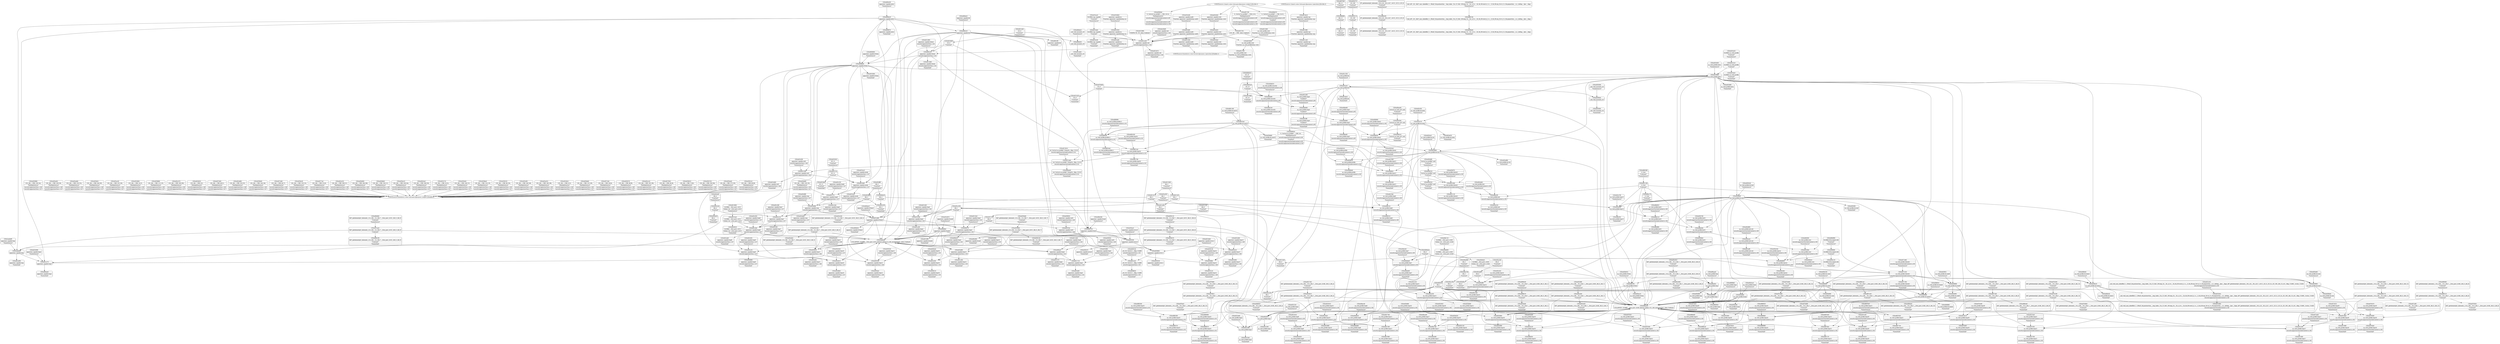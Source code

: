 digraph {
	CE0x4f2bc60 [shape=record,shape=Mrecord,label="{CE0x4f2bc60|128:_i64,_:_CRE_528,536_|*MultipleSource*|security/apparmor/lsm.c,146|security/apparmor/lsm.c,147}"]
	CE0x4f238a0 [shape=record,shape=Mrecord,label="{CE0x4f238a0|i32_11|*Constant*|*SummSink*}"]
	CE0x4f2c3b0 [shape=record,shape=Mrecord,label="{CE0x4f2c3b0|apparmor_capable:tmp8|security/apparmor/lsm.c,147}"]
	CE0x4f15be0 [shape=record,shape=Mrecord,label="{CE0x4f15be0|GLOBAL:cap_capable|*Constant*}"]
	CE0x4f67000 [shape=record,shape=Mrecord,label="{CE0x4f67000|i64_12|*Constant*|*SummSource*}"]
	CE0x4f4dc40 [shape=record,shape=Mrecord,label="{CE0x4f4dc40|aa_cred_profile:tmp7|security/apparmor/include/context.h,100|*SummSource*}"]
	CE0x4f56110 [shape=record,shape=Mrecord,label="{CE0x4f56110|i32_100|*Constant*}"]
	CE0x4f25930 [shape=record,shape=Mrecord,label="{CE0x4f25930|apparmor_capable:ns|Function::apparmor_capable&Arg::ns::}"]
	CE0x4f39240 [shape=record,shape=Mrecord,label="{CE0x4f39240|aa_cred_profile:lor.end|*SummSource*}"]
	CE0x4f2c170 [shape=record,shape=Mrecord,label="{CE0x4f2c170|apparmor_capable:tmp6|security/apparmor/lsm.c,147}"]
	CE0x4f2de20 [shape=record,shape=Mrecord,label="{CE0x4f2de20|i64_4|*Constant*|*SummSink*}"]
	CE0x4f4d410 [shape=record,shape=Mrecord,label="{CE0x4f4d410|i32_22|*Constant*|*SummSource*}"]
	CE0x4f09d50 [shape=record,shape=Mrecord,label="{CE0x4f09d50|apparmor_capable:if.then2|*SummSink*}"]
	CE0x4f0fa50 [shape=record,shape=Mrecord,label="{CE0x4f0fa50|apparmor_capable:tmp3|security/apparmor/lsm.c,145|*SummSink*}"]
	CE0x4f7ceb0 [shape=record,shape=Mrecord,label="{CE0x4f7ceb0|aa_cred_profile:tmp27|security/apparmor/include/context.h,100|*SummSource*}"]
	CE0x4f5d290 [shape=record,shape=Mrecord,label="{CE0x4f5d290|aa_cred_profile:if.end|*SummSink*}"]
	CE0x4f68990 [shape=record,shape=Mrecord,label="{CE0x4f68990|aa_cred_profile:tmp24|security/apparmor/include/context.h,100|*SummSink*}"]
	CE0x4f2a6d0 [shape=record,shape=Mrecord,label="{CE0x4f2a6d0|128:_i64,_:_CRE_216,224_|*MultipleSource*|security/apparmor/lsm.c,146|security/apparmor/lsm.c,147}"]
	CE0x4f4d2a0 [shape=record,shape=Mrecord,label="{CE0x4f4d2a0|i32_22|*Constant*}"]
	CE0x4f13b10 [shape=record,shape=Mrecord,label="{CE0x4f13b10|apparmor_capable:cap|Function::apparmor_capable&Arg::cap::|*SummSource*}"]
	CE0x4f4b660 [shape=record,shape=Mrecord,label="{CE0x4f4b660|GLOBAL:__llvm_gcov_ctr46|Global_var:__llvm_gcov_ctr46}"]
	CE0x4f2f330 [shape=record,shape=Mrecord,label="{CE0x4f2f330|apparmor_capable:tmp12|security/apparmor/lsm.c,148|*SummSource*}"]
	CE0x4f0d940 [shape=record,shape=Mrecord,label="{CE0x4f0d940|apparmor_capable:if.then|*SummSource*}"]
	CE0x4f12ab0 [shape=record,shape=Mrecord,label="{CE0x4f12ab0|_ret_%struct.aa_profile*_%tmp34,_!dbg_!15510|security/apparmor/include/context.h,101}"]
	CE0x4f0c800 [shape=record,shape=Mrecord,label="{CE0x4f0c800|apparmor_capable:if.end|*SummSink*}"]
	CE0x4f25730 [shape=record,shape=Mrecord,label="{CE0x4f25730|128:_i8*,_:_CRE:_elem_0:default:}"]
	CE0x4f15d80 [shape=record,shape=Mrecord,label="{CE0x4f15d80|apparmor_capable:if.then2}"]
	CE0x4f59a80 [shape=record,shape=Mrecord,label="{CE0x4f59a80|aa_cred_profile:do.end|*SummSource*}"]
	CE0x4f2bfc0 [shape=record,shape=Mrecord,label="{CE0x4f2bfc0|128:_i64,_:_CRE_544,592_|*MultipleSource*|security/apparmor/lsm.c,146|security/apparmor/lsm.c,147}"]
	CE0x4f49e30 [shape=record,shape=Mrecord,label="{CE0x4f49e30|i64_3|*Constant*}"]
	CE0x4f530b0 [shape=record,shape=Mrecord,label="{CE0x4f530b0|aa_cred_profile:conv|security/apparmor/include/context.h,100}"]
	CE0x4f4f680 [shape=record,shape=Mrecord,label="{CE0x4f4f680|GLOBAL:llvm.expect.i64|*Constant*}"]
	CE0x4f47060 [shape=record,shape=Mrecord,label="{CE0x4f47060|aa_cred_profile:tmp12|security/apparmor/include/context.h,100|*SummSource*}"]
	CE0x4f0df40 [shape=record,shape=Mrecord,label="{CE0x4f0df40|i64*_getelementptr_inbounds_(_8_x_i64_,_8_x_i64_*___llvm_gcov_ctr52,_i64_0,_i64_0)|*Constant*|*SummSource*}"]
	CE0x4f2aa30 [shape=record,shape=Mrecord,label="{CE0x4f2aa30|128:_i64,_:_CRE_232,240_|*MultipleSource*|security/apparmor/lsm.c,146|security/apparmor/lsm.c,147}"]
	CE0x4f24900 [shape=record,shape=Mrecord,label="{CE0x4f24900|128:_i64,_:_CRE_24,32_|*MultipleSource*|security/apparmor/lsm.c,146|security/apparmor/lsm.c,147}"]
	CE0x4f28880 [shape=record,shape=Mrecord,label="{CE0x4f28880|128:_i64,_:_CRE_112,120_|*MultipleSource*|security/apparmor/lsm.c,146|security/apparmor/lsm.c,147}"]
	CE0x4f6a9c0 [shape=record,shape=Mrecord,label="{CE0x4f6a9c0|aa_cred_profile:tmp}"]
	CE0x4f5b120 [shape=record,shape=Mrecord,label="{CE0x4f5b120|GLOBAL:llvm.expect.i64|*Constant*|*SummSink*}"]
	CE0x4f70030 [shape=record,shape=Mrecord,label="{CE0x4f70030|i64*_getelementptr_inbounds_(_16_x_i64_,_16_x_i64_*___llvm_gcov_ctr46,_i64_0,_i64_8)|*Constant*|*SummSink*}"]
	CE0x4f4b9a0 [shape=record,shape=Mrecord,label="{CE0x4f4b9a0|GLOBAL:__llvm_gcov_ctr46|Global_var:__llvm_gcov_ctr46|*SummSink*}"]
	CE0x4f2d1d0 [shape=record,shape=Mrecord,label="{CE0x4f2d1d0|i64*_getelementptr_inbounds_(_8_x_i64_,_8_x_i64_*___llvm_gcov_ctr52,_i64_0,_i64_5)|*Constant*}"]
	CE0x4f2c510 [shape=record,shape=Mrecord,label="{CE0x4f2c510|apparmor_capable:tmp7|security/apparmor/lsm.c,147}"]
	CE0x4f590e0 [shape=record,shape=Mrecord,label="{CE0x4f590e0|_call_void_mcount()_#2}"]
	CE0x4f2a370 [shape=record,shape=Mrecord,label="{CE0x4f2a370|128:_i64,_:_CRE_200,208_|*MultipleSource*|security/apparmor/lsm.c,146|security/apparmor/lsm.c,147}"]
	CE0x4f23ac0 [shape=record,shape=Mrecord,label="{CE0x4f23ac0|apparmor_capable:mode|security/apparmor/lsm.c,147|*SummSink*}"]
	CE0x4f7a3f0 [shape=record,shape=Mrecord,label="{CE0x4f7a3f0|i64*_getelementptr_inbounds_(_16_x_i64_,_16_x_i64_*___llvm_gcov_ctr46,_i64_0,_i64_12)|*Constant*|*SummSink*}"]
	CE0x4f812a0 [shape=record,shape=Mrecord,label="{CE0x4f812a0|aa_cred_profile:tmp34|security/apparmor/include/context.h,101}"]
	CE0x4f19c90 [shape=record,shape=Mrecord,label="{CE0x4f19c90|aa_cred_profile:entry|*SummSource*}"]
	CE0x4f25630 [shape=record,shape=Mrecord,label="{CE0x4f25630|apparmor_capable:cred|Function::apparmor_capable&Arg::cred::|*SummSource*}"]
	CE0x4f1b960 [shape=record,shape=Mrecord,label="{CE0x4f1b960|apparmor_capable:tmp15|security/apparmor/lsm.c,150|*SummSource*}"]
	CE0x4f14460 [shape=record,shape=Mrecord,label="{CE0x4f14460|apparmor_capable:call1|security/apparmor/lsm.c,146|*SummSink*}"]
	CE0x4f2d060 [shape=record,shape=Mrecord,label="{CE0x4f2d060|apparmor_capable:tmp9|security/apparmor/lsm.c,147|*SummSink*}"]
	CE0x4f24050 [shape=record,shape=Mrecord,label="{CE0x4f24050|128:_i64,_:_CRE_0,8_|*MultipleSource*|security/apparmor/lsm.c,146|security/apparmor/lsm.c,147}"]
	CE0x4f199e0 [shape=record,shape=Mrecord,label="{CE0x4f199e0|aa_cred_profile:entry}"]
	CE0x4f5f480 [shape=record,shape=Mrecord,label="{CE0x4f5f480|aa_cred_profile:tmp|*SummSink*}"]
	CE0x4f2d9f0 [shape=record,shape=Mrecord,label="{CE0x4f2d9f0|apparmor_capable:cmp|security/apparmor/lsm.c,147|*SummSource*}"]
	CE0x4f0eb50 [shape=record,shape=Mrecord,label="{CE0x4f0eb50|_call_void_mcount()_#2}"]
	CE0x4f22700 [shape=record,shape=Mrecord,label="{CE0x4f22700|aa_cred_profile:tmp21|security/apparmor/include/context.h,100|*SummSink*}"]
	CE0x4f14d20 [shape=record,shape=Mrecord,label="{CE0x4f14d20|apparmor_capable:cred|Function::apparmor_capable&Arg::cred::}"]
	CE0x4f0b2c0 [shape=record,shape=Mrecord,label="{CE0x4f0b2c0|apparmor_capable:bb}"]
	CE0x4f49f30 [shape=record,shape=Mrecord,label="{CE0x4f49f30|aa_cred_profile:tobool|security/apparmor/include/context.h,100}"]
	CE0x4f68e90 [shape=record,shape=Mrecord,label="{CE0x4f68e90|aa_cred_profile:tmp25|security/apparmor/include/context.h,100|*SummSource*}"]
	CE0x4f4a740 [shape=record,shape=Mrecord,label="{CE0x4f4a740|i64_5|*Constant*}"]
	CE0x4f1a020 [shape=record,shape=Mrecord,label="{CE0x4f1a020|i64_1|*Constant*|*SummSource*}"]
	CE0x4f54bd0 [shape=record,shape=Mrecord,label="{CE0x4f54bd0|i64*_getelementptr_inbounds_(_16_x_i64_,_16_x_i64_*___llvm_gcov_ctr46,_i64_0,_i64_1)|*Constant*|*SummSink*}"]
	CE0x4f28d90 [shape=record,shape=Mrecord,label="{CE0x4f28d90|128:_i64,_:_CRE_128,136_|*MultipleSource*|security/apparmor/lsm.c,146|security/apparmor/lsm.c,147}"]
	CE0x4f558a0 [shape=record,shape=Mrecord,label="{CE0x4f558a0|aa_cred_profile:tmp10|security/apparmor/include/context.h,100}"]
	CE0x4f61180 [shape=record,shape=Mrecord,label="{CE0x4f61180|aa_cred_profile:do.end10|*SummSource*}"]
	CE0x4f11570 [shape=record,shape=Mrecord,label="{CE0x4f11570|apparmor_capable:tmp4|security/apparmor/lsm.c,145|*SummSink*}"]
	CE0x4f27b00 [shape=record,shape=Mrecord,label="{CE0x4f27b00|128:_i64,_:_CRE_48,52_|*MultipleSource*|security/apparmor/lsm.c,146|security/apparmor/lsm.c,147}"]
	CE0x4f29360 [shape=record,shape=Mrecord,label="{CE0x4f29360|i64*_getelementptr_inbounds_(_8_x_i64_,_8_x_i64_*___llvm_gcov_ctr52,_i64_0,_i64_7)|*Constant*}"]
	CE0x4f5a8b0 [shape=record,shape=Mrecord,label="{CE0x4f5a8b0|aa_cred_profile:lor.rhs}"]
	CE0x4f4e660 [shape=record,shape=Mrecord,label="{CE0x4f4e660|aa_cred_profile:tmp4|*LoadInst*|security/apparmor/include/context.h,99}"]
	CE0x4f2a880 [shape=record,shape=Mrecord,label="{CE0x4f2a880|128:_i64,_:_CRE_224,232_|*MultipleSource*|security/apparmor/lsm.c,146|security/apparmor/lsm.c,147}"]
	CE0x4f12d20 [shape=record,shape=Mrecord,label="{CE0x4f12d20|i32_0|*Constant*|*SummSink*}"]
	CE0x4f1a170 [shape=record,shape=Mrecord,label="{CE0x4f1a170|apparmor_capable:tmp1}"]
	CE0x4f5a190 [shape=record,shape=Mrecord,label="{CE0x4f5a190|i64_5|*Constant*|*SummSink*}"]
	CE0x4f67e30 [shape=record,shape=Mrecord,label="{CE0x4f67e30|i64*_getelementptr_inbounds_(_16_x_i64_,_16_x_i64_*___llvm_gcov_ctr46,_i64_0,_i64_10)|*Constant*}"]
	CE0x4f1a3f0 [shape=record,shape=Mrecord,label="{CE0x4f1a3f0|apparmor_capable:tmp2|security/apparmor/lsm.c,145|*SummSink*}"]
	CE0x4f23910 [shape=record,shape=Mrecord,label="{CE0x4f23910|i32_11|*Constant*|*SummSource*}"]
	CE0x4f54f70 [shape=record,shape=Mrecord,label="{CE0x4f54f70|aa_cred_profile:tmp2}"]
	CE0x4f0cc30 [shape=record,shape=Mrecord,label="{CE0x4f0cc30|apparmor_capable:tobool|security/apparmor/lsm.c,145}"]
	CE0x4f25380 [shape=record,shape=Mrecord,label="{CE0x4f25380|aa_cred_profile:tmp3}"]
	CE0x4f38af0 [shape=record,shape=Mrecord,label="{CE0x4f38af0|aa_cred_profile:lor.end}"]
	CE0x4f34d20 [shape=record,shape=Mrecord,label="{CE0x4f34d20|aa_cred_profile:tmp16|security/apparmor/include/context.h,100}"]
	CE0x4f30110 [shape=record,shape=Mrecord,label="{CE0x4f30110|i64*_getelementptr_inbounds_(_8_x_i64_,_8_x_i64_*___llvm_gcov_ctr52,_i64_0,_i64_6)|*Constant*|*SummSource*}"]
	CE0x4f30760 [shape=record,shape=Mrecord,label="{CE0x4f30760|aa_cred_profile:lnot3|security/apparmor/include/context.h,100|*SummSource*}"]
	CE0x4f2e6e0 [shape=record,shape=Mrecord,label="{CE0x4f2e6e0|i64*_getelementptr_inbounds_(_8_x_i64_,_8_x_i64_*___llvm_gcov_ctr52,_i64_0,_i64_5)|*Constant*|*SummSink*}"]
	CE0x4f09a20 [shape=record,shape=Mrecord,label="{CE0x4f09a20|apparmor_capable:entry}"]
	CE0x4f5c700 [shape=record,shape=Mrecord,label="{CE0x4f5c700|i64*_getelementptr_inbounds_(_16_x_i64_,_16_x_i64_*___llvm_gcov_ctr46,_i64_0,_i64_0)|*Constant*}"]
	CE0x4f5e4b0 [shape=record,shape=Mrecord,label="{CE0x4f5e4b0|aa_cred_profile:lnot|security/apparmor/include/context.h,100|*SummSource*}"]
	CE0x4f2c580 [shape=record,shape=Mrecord,label="{CE0x4f2c580|apparmor_capable:tmp7|security/apparmor/lsm.c,147|*SummSource*}"]
	"CONST[source:1(input),value:2(dynamic)][purpose:{operation}][SrcIdx:2]"
	CE0x4f5bf40 [shape=record,shape=Mrecord,label="{CE0x4f5bf40|i64_6|*Constant*|*SummSink*}"]
	CE0x4f13160 [shape=record,shape=Mrecord,label="{CE0x4f13160|i64_0|*Constant*|*SummSource*}"]
	CE0x4f10f60 [shape=record,shape=Mrecord,label="{CE0x4f10f60|apparmor_capable:tmp5|security/apparmor/lsm.c,145|*SummSource*}"]
	CE0x4f688b0 [shape=record,shape=Mrecord,label="{CE0x4f688b0|aa_cred_profile:tmp24|security/apparmor/include/context.h,100}"]
	CE0x4f23bf0 [shape=record,shape=Mrecord,label="{CE0x4f23bf0|apparmor_capable:mode|security/apparmor/lsm.c,147}"]
	CE0x4f1c630 [shape=record,shape=Mrecord,label="{CE0x4f1c630|apparmor_capable:tmp16|security/apparmor/lsm.c,150}"]
	CE0x4f0fac0 [shape=record,shape=Mrecord,label="{CE0x4f0fac0|apparmor_capable:tmp4|security/apparmor/lsm.c,145}"]
	CE0x4f6aaa0 [shape=record,shape=Mrecord,label="{CE0x4f6aaa0|aa_cred_profile:tmp|*SummSource*}"]
	CE0x4f34b60 [shape=record,shape=Mrecord,label="{CE0x4f34b60|aa_cred_profile:tmp15|security/apparmor/include/context.h,100|*SummSink*}"]
	CE0x4f67730 [shape=record,shape=Mrecord,label="{CE0x4f67730|aa_cred_profile:tmp22|security/apparmor/include/context.h,100|*SummSink*}"]
	CE0x4f7dc10 [shape=record,shape=Mrecord,label="{CE0x4f7dc10|aa_cred_profile:tmp28|security/apparmor/include/context.h,100}"]
	CE0x4f7ef50 [shape=record,shape=Mrecord,label="{CE0x4f7ef50|aa_cred_profile:tmp30|security/apparmor/include/context.h,100}"]
	CE0x4f118d0 [shape=record,shape=Mrecord,label="{CE0x4f118d0|apparmor_capable:tobool|security/apparmor/lsm.c,145|*SummSink*}"]
	CE0x5aebdf0 [shape=record,shape=Mrecord,label="{CE0x5aebdf0|apparmor_capable:tmp|*SummSource*}"]
	CE0x4f29b00 [shape=record,shape=Mrecord,label="{CE0x4f29b00|128:_i64,_:_CRE_144,148_|*MultipleSource*|security/apparmor/lsm.c,146|security/apparmor/lsm.c,147}"]
	CE0x4f81790 [shape=record,shape=Mrecord,label="{CE0x4f81790|aa_cred_profile:tmp34|security/apparmor/include/context.h,101|*SummSink*}"]
	CE0x4f11440 [shape=record,shape=Mrecord,label="{CE0x4f11440|apparmor_capable:tmp4|security/apparmor/lsm.c,145|*SummSource*}"]
	CE0x5aebed0 [shape=record,shape=Mrecord,label="{CE0x5aebed0|COLLAPSED:_GCMRE___llvm_gcov_ctr52_internal_global_8_x_i64_zeroinitializer:_elem_0:default:}"]
	CE0x4f7f030 [shape=record,shape=Mrecord,label="{CE0x4f7f030|aa_cred_profile:tmp30|security/apparmor/include/context.h,100|*SummSink*}"]
	CE0x4f52ef0 [shape=record,shape=Mrecord,label="{CE0x4f52ef0|aa_cred_profile:lnot.ext|security/apparmor/include/context.h,100|*SummSink*}"]
	CE0x4f7eb80 [shape=record,shape=Mrecord,label="{CE0x4f7eb80|i64*_getelementptr_inbounds_(_16_x_i64_,_16_x_i64_*___llvm_gcov_ctr46,_i64_0,_i64_14)|*Constant*|*SummSink*}"]
	CE0x4f2d980 [shape=record,shape=Mrecord,label="{CE0x4f2d980|apparmor_capable:cmp|security/apparmor/lsm.c,147}"]
	CE0x4f5e790 [shape=record,shape=Mrecord,label="{CE0x4f5e790|aa_cred_profile:tmp13|*SummSource*}"]
	CE0x4f27e60 [shape=record,shape=Mrecord,label="{CE0x4f27e60|128:_i64,_:_CRE_64,72_|*MultipleSource*|security/apparmor/lsm.c,146|security/apparmor/lsm.c,147}"]
	CE0x4f68920 [shape=record,shape=Mrecord,label="{CE0x4f68920|aa_cred_profile:tmp24|security/apparmor/include/context.h,100|*SummSource*}"]
	CE0x4f0c3f0 [shape=record,shape=Mrecord,label="{CE0x4f0c3f0|apparmor_capable:bb|*SummSink*}"]
	CE0x4f7f530 [shape=record,shape=Mrecord,label="{CE0x4f7f530|aa_cred_profile:tmp31|security/apparmor/include/context.h,100|*SummSource*}"]
	CE0x4f60b30 [shape=record,shape=Mrecord,label="{CE0x4f60b30|i64*_getelementptr_inbounds_(_16_x_i64_,_16_x_i64_*___llvm_gcov_ctr46,_i64_0,_i64_1)|*Constant*|*SummSource*}"]
	CE0x4f12810 [shape=record,shape=Mrecord,label="{CE0x4f12810|_ret_%struct.aa_profile*_%tmp34,_!dbg_!15510|security/apparmor/include/context.h,101|*SummSource*}"]
	CE0x4f2e100 [shape=record,shape=Mrecord,label="{CE0x4f2e100|i64_3|*Constant*|*SummSink*}"]
	CE0x4f36400 [shape=record,shape=Mrecord,label="{CE0x4f36400|i8*_getelementptr_inbounds_(_36_x_i8_,_36_x_i8_*_.str12,_i32_0,_i32_0)|*Constant*|*SummSource*}"]
	CE0x4f12e70 [shape=record,shape=Mrecord,label="{CE0x4f12e70|i64_2|*Constant*}"]
	CE0x4f28fb0 [shape=record,shape=Mrecord,label="{CE0x4f28fb0|apparmor_capable:tmp14|security/apparmor/lsm.c,149}"]
	CE0x4f7fb80 [shape=record,shape=Mrecord,label="{CE0x4f7fb80|i64*_getelementptr_inbounds_(_16_x_i64_,_16_x_i64_*___llvm_gcov_ctr46,_i64_0,_i64_15)|*Constant*|*SummSource*}"]
	CE0x4f2fe70 [shape=record,shape=Mrecord,label="{CE0x4f2fe70|apparmor_capable:error.0|*SummSink*}"]
	CE0x4f5bff0 [shape=record,shape=Mrecord,label="{CE0x4f5bff0|aa_cred_profile:tmp14|security/apparmor/include/context.h,100}"]
	CE0x4f4c0b0 [shape=record,shape=Mrecord,label="{CE0x4f4c0b0|%struct.aa_task_cxt*_null|*Constant*}"]
	CE0x4f2c320 [shape=record,shape=Mrecord,label="{CE0x4f2c320|apparmor_capable:tmp6|security/apparmor/lsm.c,147|*SummSource*}"]
	CE0x4f67c70 [shape=record,shape=Mrecord,label="{CE0x4f67c70|aa_cred_profile:tmp23|security/apparmor/include/context.h,100|*SummSink*}"]
	CE0x4f15b70 [shape=record,shape=Mrecord,label="{CE0x4f15b70|apparmor_capable:call|security/apparmor/lsm.c,144|*SummSink*}"]
	CE0x4f2c5f0 [shape=record,shape=Mrecord,label="{CE0x4f2c5f0|apparmor_capable:tmp7|security/apparmor/lsm.c,147|*SummSink*}"]
	CE0x4f5ce70 [shape=record,shape=Mrecord,label="{CE0x4f5ce70|aa_cred_profile:do.body}"]
	CE0x4f28a30 [shape=record,shape=Mrecord,label="{CE0x4f28a30|128:_i64,_:_CRE_120,124_|*MultipleSource*|security/apparmor/lsm.c,146|security/apparmor/lsm.c,147}"]
	CE0x4f4ae40 [shape=record,shape=Mrecord,label="{CE0x4f4ae40|%struct.aa_task_cxt*_null|*Constant*|*SummSource*}"]
	CE0x4f6df80 [shape=record,shape=Mrecord,label="{CE0x4f6df80|aa_cred_profile:lnot2|security/apparmor/include/context.h,100|*SummSink*}"]
	CE0x4f12460 [shape=record,shape=Mrecord,label="{CE0x4f12460|aa_cred_profile:cred|Function::aa_cred_profile&Arg::cred::|*SummSource*}"]
	CE0x4f50260 [shape=record,shape=Mrecord,label="{CE0x4f50260|aa_cred_profile:tmp12|security/apparmor/include/context.h,100|*SummSink*}"]
	CE0x4f13560 [shape=record,shape=Mrecord,label="{CE0x4f13560|apparmor_capable:audit|Function::apparmor_capable&Arg::audit::|*SummSink*}"]
	CE0x4f5b680 [shape=record,shape=Mrecord,label="{CE0x4f5b680|aa_cred_profile:do.cond|*SummSink*}"]
	CE0x4f4e2e0 [shape=record,shape=Mrecord,label="{CE0x4f4e2e0|aa_cred_profile:security|security/apparmor/include/context.h,99|*SummSink*}"]
	CE0x4f277a0 [shape=record,shape=Mrecord,label="{CE0x4f277a0|128:_i64,_:_CRE_32,40_|*MultipleSource*|security/apparmor/lsm.c,146|security/apparmor/lsm.c,147}"]
	CE0x4f4f360 [shape=record,shape=Mrecord,label="{CE0x4f4f360|aa_cred_profile:conv|security/apparmor/include/context.h,100|*SummSource*}"]
	CE0x4f10090 [shape=record,shape=Mrecord,label="{CE0x4f10090|apparmor_capable:tmp1|*SummSource*}"]
	CE0x4f1c5c0 [shape=record,shape=Mrecord,label="{CE0x4f1c5c0|_ret_i32_%error.1,_!dbg_!15489|security/apparmor/lsm.c,150}"]
	CE0x4f2cf30 [shape=record,shape=Mrecord,label="{CE0x4f2cf30|apparmor_capable:tmp9|security/apparmor/lsm.c,147|*SummSource*}"]
	CE0x4f6f110 [shape=record,shape=Mrecord,label="{CE0x4f6f110|i64*_getelementptr_inbounds_(_16_x_i64_,_16_x_i64_*___llvm_gcov_ctr46,_i64_0,_i64_8)|*Constant*}"]
	CE0x4f7f810 [shape=record,shape=Mrecord,label="{CE0x4f7f810|i64*_getelementptr_inbounds_(_16_x_i64_,_16_x_i64_*___llvm_gcov_ctr46,_i64_0,_i64_15)|*Constant*}"]
	CE0x4f5b3b0 [shape=record,shape=Mrecord,label="{CE0x4f5b3b0|aa_cred_profile:expval|security/apparmor/include/context.h,100|*SummSink*}"]
	CE0x4f2a520 [shape=record,shape=Mrecord,label="{CE0x4f2a520|128:_i64,_:_CRE_208,212_|*MultipleSource*|security/apparmor/lsm.c,146|security/apparmor/lsm.c,147}"]
	CE0x4f2ef40 [shape=record,shape=Mrecord,label="{CE0x4f2ef40|apparmor_capable:tmp11|security/apparmor/lsm.c,148|*SummSink*}"]
	CE0x4f1a2d0 [shape=record,shape=Mrecord,label="{CE0x4f1a2d0|apparmor_capable:tmp2|security/apparmor/lsm.c,145}"]
	CE0x4f10a80 [shape=record,shape=Mrecord,label="{CE0x4f10a80|apparmor_capable:ns|Function::apparmor_capable&Arg::ns::|*SummSink*}"]
	CE0x4f466d0 [shape=record,shape=Mrecord,label="{CE0x4f466d0|aa_cred_profile:profile|security/apparmor/include/context.h,100|*SummSink*}"]
	CE0x4f6e040 [shape=record,shape=Mrecord,label="{CE0x4f6e040|aa_cred_profile:lnot3|security/apparmor/include/context.h,100}"]
	CE0x4f48fd0 [shape=record,shape=Mrecord,label="{CE0x4f48fd0|aa_cred_profile:do.body6|*SummSink*}"]
	CE0x4f71320 [shape=record,shape=Mrecord,label="{CE0x4f71320|aa_cred_profile:tobool4|security/apparmor/include/context.h,100}"]
	CE0x4f0eed0 [shape=record,shape=Mrecord,label="{CE0x4f0eed0|_ret_%struct.aa_profile*_%tmp34,_!dbg_!15510|security/apparmor/include/context.h,101|*SummSink*}"]
	CE0x4f11c40 [shape=record,shape=Mrecord,label="{CE0x4f11c40|apparmor_capable:cap|Function::apparmor_capable&Arg::cap::|*SummSink*}"]
	CE0x4f6aa30 [shape=record,shape=Mrecord,label="{CE0x4f6aa30|COLLAPSED:_GCMRE___llvm_gcov_ctr46_internal_global_16_x_i64_zeroinitializer:_elem_0:default:}"]
	CE0x4f6d800 [shape=record,shape=Mrecord,label="{CE0x4f6d800|aa_cred_profile:expval|security/apparmor/include/context.h,100}"]
	CE0x4f12cb0 [shape=record,shape=Mrecord,label="{CE0x4f12cb0|i32_0|*Constant*|*SummSource*}"]
	CE0x4f5b530 [shape=record,shape=Mrecord,label="{CE0x4f5b530|aa_cred_profile:do.cond|*SummSource*}"]
	CE0x4f2b900 [shape=record,shape=Mrecord,label="{CE0x4f2b900|128:_i64,_:_CRE_264,268_|*MultipleSource*|security/apparmor/lsm.c,146|security/apparmor/lsm.c,147}"]
	CE0x4f5a350 [shape=record,shape=Mrecord,label="{CE0x4f5a350|aa_cred_profile:tmp15|security/apparmor/include/context.h,100}"]
	CE0x4f53e40 [shape=record,shape=Mrecord,label="{CE0x4f53e40|aa_cred_profile:tmp19|security/apparmor/include/context.h,100|*SummSource*}"]
	CE0x4f47e30 [shape=record,shape=Mrecord,label="{CE0x4f47e30|i64_2|*Constant*}"]
	CE0x4f7c910 [shape=record,shape=Mrecord,label="{CE0x4f7c910|aa_cred_profile:tmp26|security/apparmor/include/context.h,100|*SummSource*}"]
	CE0x4f7dcf0 [shape=record,shape=Mrecord,label="{CE0x4f7dcf0|aa_cred_profile:tmp28|security/apparmor/include/context.h,100|*SummSink*}"]
	CE0x4f49510 [shape=record,shape=Mrecord,label="{CE0x4f49510|aa_cred_profile:tmp6|security/apparmor/include/context.h,100|*SummSink*}"]
	CE0x4f57880 [shape=record,shape=Mrecord,label="{CE0x4f57880|i32_22|*Constant*|*SummSink*}"]
	CE0x4f684e0 [shape=record,shape=Mrecord,label="{CE0x4f684e0|i64*_getelementptr_inbounds_(_16_x_i64_,_16_x_i64_*___llvm_gcov_ctr46,_i64_0,_i64_10)|*Constant*|*SummSink*}"]
	CE0x4f25220 [shape=record,shape=Mrecord,label="{CE0x4f25220|aa_cred_profile:tmp2|*SummSource*}"]
	CE0x4f48f10 [shape=record,shape=Mrecord,label="{CE0x4f48f10|aa_cred_profile:do.body6|*SummSource*}"]
	CE0x4f2cab0 [shape=record,shape=Mrecord,label="{CE0x4f2cab0|apparmor_capable:tmp8|security/apparmor/lsm.c,147|*SummSink*}"]
	CE0x4f7dc80 [shape=record,shape=Mrecord,label="{CE0x4f7dc80|aa_cred_profile:tmp28|security/apparmor/include/context.h,100|*SummSource*}"]
	CE0x4f47590 [shape=record,shape=Mrecord,label="{CE0x4f47590|aa_cred_profile:tmp11|security/apparmor/include/context.h,100}"]
	CE0x4f237c0 [shape=record,shape=Mrecord,label="{CE0x4f237c0|i32_11|*Constant*}"]
	CE0x4f5a6e0 [shape=record,shape=Mrecord,label="{CE0x4f5a6e0|aa_cred_profile:if.end}"]
	CE0x4f572f0 [shape=record,shape=Mrecord,label="{CE0x4f572f0|0:_%struct.aa_profile*,_:_CRE_8,16_|*MultipleSource*|security/apparmor/include/context.h,99|*LoadInst*|security/apparmor/include/context.h,99|security/apparmor/include/context.h,100}"]
	CE0x4f4a990 [shape=record,shape=Mrecord,label="{CE0x4f4a990|i64_5|*Constant*|*SummSource*}"]
	CE0x4f2dcf0 [shape=record,shape=Mrecord,label="{CE0x4f2dcf0|i64_4|*Constant*|*SummSource*}"]
	CE0x4f2d6b0 [shape=record,shape=Mrecord,label="{CE0x4f2d6b0|apparmor_capable:tmp10|security/apparmor/lsm.c,147|*SummSink*}"]
	CE0x4f286d0 [shape=record,shape=Mrecord,label="{CE0x4f286d0|128:_i64,_:_CRE_104,112_|*MultipleSource*|security/apparmor/lsm.c,146|security/apparmor/lsm.c,147}"]
	CE0x4f50f70 [shape=record,shape=Mrecord,label="{CE0x4f50f70|aa_cred_profile:tobool1|security/apparmor/include/context.h,100|*SummSource*}"]
	CE0x4f80870 [shape=record,shape=Mrecord,label="{CE0x4f80870|aa_cred_profile:tmp33|security/apparmor/include/context.h,101}"]
	CE0x4f66740 [shape=record,shape=Mrecord,label="{CE0x4f66740|void_(i8*,_i32,_i64)*_asm_sideeffect_1:_09ud2_0A.pushsection___bug_table,_22a_22_0A2:_09.long_1b_-_2b,_$_0:c_-_2b_0A_09.word_$_1:c_,_0_0A_09.org_2b+$_2:c_0A.popsection_,_i,i,i,_dirflag_,_fpsr_,_flags_}"]
	CE0x4f69170 [shape=record,shape=Mrecord,label="{CE0x4f69170|i64*_getelementptr_inbounds_(_16_x_i64_,_16_x_i64_*___llvm_gcov_ctr46,_i64_0,_i64_12)|*Constant*}"]
	CE0x4f2cc20 [shape=record,shape=Mrecord,label="{CE0x4f2cc20|apparmor_capable:tmp9|security/apparmor/lsm.c,147}"]
	CE0x4f71760 [shape=record,shape=Mrecord,label="{CE0x4f71760|aa_cred_profile:tobool4|security/apparmor/include/context.h,100|*SummSink*}"]
	CE0x4f2e540 [shape=record,shape=Mrecord,label="{CE0x4f2e540|i64*_getelementptr_inbounds_(_8_x_i64_,_8_x_i64_*___llvm_gcov_ctr52,_i64_0,_i64_5)|*Constant*|*SummSource*}"]
	CE0x4f70400 [shape=record,shape=Mrecord,label="{CE0x4f70400|aa_cred_profile:tmp20|security/apparmor/include/context.h,100}"]
	CE0x4f10bf0 [shape=record,shape=Mrecord,label="{CE0x4f10bf0|apparmor_capable:audit|Function::apparmor_capable&Arg::audit::}"]
	CE0x4f2df80 [shape=record,shape=Mrecord,label="{CE0x4f2df80|i64_3|*Constant*}"]
	CE0x4f36140 [shape=record,shape=Mrecord,label="{CE0x4f36140|i64*_getelementptr_inbounds_(_8_x_i64_,_8_x_i64_*___llvm_gcov_ctr52,_i64_0,_i64_7)|*Constant*|*SummSink*}"]
	CE0x4f80990 [shape=record,shape=Mrecord,label="{CE0x4f80990|aa_cred_profile:tmp33|security/apparmor/include/context.h,101|*SummSource*}"]
	CE0x4f12700 [shape=record,shape=Mrecord,label="{CE0x4f12700|aa_cred_profile:cred|Function::aa_cred_profile&Arg::cred::|*SummSink*}"]
	CE0x4f80370 [shape=record,shape=Mrecord,label="{CE0x4f80370|aa_cred_profile:tmp32|security/apparmor/include/context.h,101|*SummSink*}"]
	"CONST[source:0(mediator),value:2(dynamic)][purpose:{subject}][SnkIdx:0]"
	CE0x4f51190 [shape=record,shape=Mrecord,label="{CE0x4f51190|i1_true|*Constant*}"]
	CE0x4f35d30 [shape=record,shape=Mrecord,label="{CE0x4f35d30|i64*_getelementptr_inbounds_(_16_x_i64_,_16_x_i64_*___llvm_gcov_ctr46,_i64_0,_i64_7)|*Constant*|*SummSink*}"]
	CE0x4f36800 [shape=record,shape=Mrecord,label="{CE0x4f36800|i8*_getelementptr_inbounds_(_36_x_i8_,_36_x_i8_*_.str12,_i32_0,_i32_0)|*Constant*|*SummSink*}"]
	CE0x4f4cb80 [shape=record,shape=Mrecord,label="{CE0x4f4cb80|aa_cred_profile:tmp17|security/apparmor/include/context.h,100|*SummSink*}"]
	CE0x4f4bef0 [shape=record,shape=Mrecord,label="{CE0x4f4bef0|aa_cred_profile:tmp5|security/apparmor/include/context.h,99|*SummSink*}"]
	CE0x4f67650 [shape=record,shape=Mrecord,label="{CE0x4f67650|aa_cred_profile:tmp22|security/apparmor/include/context.h,100}"]
	CE0x4f234d0 [shape=record,shape=Mrecord,label="{CE0x4f234d0|apparmor_capable:error.1|*SummSource*}"]
	CE0x4f5fca0 [shape=record,shape=Mrecord,label="{CE0x4f5fca0|aa_cred_profile:lor.rhs|*SummSource*}"]
	CE0x4f139f0 [shape=record,shape=Mrecord,label="{CE0x4f139f0|apparmor_capable:cap|Function::apparmor_capable&Arg::cap::}"]
	CE0x4f35410 [shape=record,shape=Mrecord,label="{CE0x4f35410|apparmor_capable:tmp13|security/apparmor/lsm.c,149}"]
	CE0x4f1a7b0 [shape=record,shape=Mrecord,label="{CE0x4f1a7b0|aa_cred_profile:bb|*SummSource*}"]
	CE0x4f672d0 [shape=record,shape=Mrecord,label="{CE0x4f672d0|i64*_getelementptr_inbounds_(_16_x_i64_,_16_x_i64_*___llvm_gcov_ctr46,_i64_0,_i64_9)|*Constant*}"]
	CE0x4f6a170 [shape=record,shape=Mrecord,label="{CE0x4f6a170|i1_true|*Constant*|*SummSink*}"]
	CE0x4f10840 [shape=record,shape=Mrecord,label="{CE0x4f10840|apparmor_capable:ns|Function::apparmor_capable&Arg::ns::|*SummSource*}"]
	CE0x4f46850 [shape=record,shape=Mrecord,label="{CE0x4f46850|0:_%struct.aa_profile*,_:_CRE_0,8_|*MultipleSource*|security/apparmor/include/context.h,99|*LoadInst*|security/apparmor/include/context.h,99|security/apparmor/include/context.h,100}"]
	CE0x4f09f70 [shape=record,shape=Mrecord,label="{CE0x4f09f70|apparmor_capable:entry|*SummSink*}"]
	CE0x4f13cf0 [shape=record,shape=Mrecord,label="{CE0x4f13cf0|apparmor_capable:tmp2|security/apparmor/lsm.c,145|*SummSource*}"]
	CE0x4f228c0 [shape=record,shape=Mrecord,label="{CE0x4f228c0|_call_void_asm_sideeffect_1:_09ud2_0A.pushsection___bug_table,_22a_22_0A2:_09.long_1b_-_2b,_$_0:c_-_2b_0A_09.word_$_1:c_,_0_0A_09.org_2b+$_2:c_0A.popsection_,_i,i,i,_dirflag_,_fpsr_,_flags_(i8*_getelementptr_inbounds_(_36_x_i8_,_36_x_i8_*_.str12,_i32_0,_i32_0),_i32_100,_i64_12)_#2,_!dbg_!15490,_!srcloc_!15493|security/apparmor/include/context.h,100}"]
	CE0x4f4fc40 [shape=record,shape=Mrecord,label="{CE0x4f4fc40|aa_cred_profile:do.body5|*SummSink*}"]
	CE0x4f510b0 [shape=record,shape=Mrecord,label="{CE0x4f510b0|aa_cred_profile:tobool1|security/apparmor/include/context.h,100}"]
	CE0x4f5df00 [shape=record,shape=Mrecord,label="{CE0x4f5df00|aa_cred_profile:lnot.ext|security/apparmor/include/context.h,100|*SummSource*}"]
	CE0x4f7d840 [shape=record,shape=Mrecord,label="{CE0x4f7d840|i64*_getelementptr_inbounds_(_16_x_i64_,_16_x_i64_*___llvm_gcov_ctr46,_i64_0,_i64_13)|*Constant*|*SummSink*}"]
	CE0x4f39540 [shape=record,shape=Mrecord,label="{CE0x4f39540|aa_cred_profile:tobool|security/apparmor/include/context.h,100|*SummSink*}"]
	CE0x4f56270 [shape=record,shape=Mrecord,label="{CE0x4f56270|i32_100|*Constant*|*SummSource*}"]
	CE0x4f51ff0 [shape=record,shape=Mrecord,label="{CE0x4f51ff0|aa_cred_profile:tmp4|*LoadInst*|security/apparmor/include/context.h,99|*SummSink*}"]
	CE0x4f2f950 [shape=record,shape=Mrecord,label="{CE0x4f2f950|apparmor_capable:call3|security/apparmor/lsm.c,148|*SummSink*}"]
	CE0x4f0cb30 [shape=record,shape=Mrecord,label="{CE0x4f0cb30|apparmor_capable:entry|*SummSource*}"]
	CE0x4f5b2b0 [shape=record,shape=Mrecord,label="{CE0x4f5b2b0|aa_cred_profile:expval|security/apparmor/include/context.h,100|*SummSource*}"]
	CE0x4f34fd0 [shape=record,shape=Mrecord,label="{CE0x4f34fd0|aa_cred_profile:tmp16|security/apparmor/include/context.h,100|*SummSource*}"]
	CE0x4ec64d0 [shape=record,shape=Mrecord,label="{CE0x4ec64d0|apparmor_capable:call|security/apparmor/lsm.c,144|*SummSource*}"]
	CE0x4f54610 [shape=record,shape=Mrecord,label="{CE0x4f54610|i64*_getelementptr_inbounds_(_16_x_i64_,_16_x_i64_*___llvm_gcov_ctr46,_i64_0,_i64_4)|*Constant*}"]
	CE0x4f60950 [shape=record,shape=Mrecord,label="{CE0x4f60950|aa_cred_profile:tmp1|*SummSink*}"]
	CE0x4f80b50 [shape=record,shape=Mrecord,label="{CE0x4f80b50|aa_cred_profile:tmp33|security/apparmor/include/context.h,101|*SummSink*}"]
	CE0x4f610a0 [shape=record,shape=Mrecord,label="{CE0x4f610a0|aa_cred_profile:do.end10}"]
	CE0x4f54430 [shape=record,shape=Mrecord,label="{CE0x4f54430|aa_cred_profile:tmp9|security/apparmor/include/context.h,100|*SummSink*}"]
	CE0x4f14ec0 [shape=record,shape=Mrecord,label="{CE0x4f14ec0|aa_cred_profile:bb|*SummSink*}"]
	"CONST[source:1(input),value:2(dynamic)][purpose:{subject}][SrcIdx:1]"
	CE0x4f14ac0 [shape=record,shape=Mrecord,label="{CE0x4f14ac0|GLOBAL:cap_capable|*Constant*|*SummSource*}"]
	CE0x4f141c0 [shape=record,shape=Mrecord,label="{CE0x4f141c0|GLOBAL:aa_cred_profile|*Constant*}"]
	CE0x4f7f340 [shape=record,shape=Mrecord,label="{CE0x4f7f340|aa_cred_profile:tmp31|security/apparmor/include/context.h,100}"]
	CE0x4f2be10 [shape=record,shape=Mrecord,label="{CE0x4f2be10|128:_i64,_:_CRE_536,544_|*MultipleSource*|security/apparmor/lsm.c,146|security/apparmor/lsm.c,147}"]
	CE0x4f67070 [shape=record,shape=Mrecord,label="{CE0x4f67070|i64_12|*Constant*|*SummSink*}"]
	CE0x4f5d090 [shape=record,shape=Mrecord,label="{CE0x4f5d090|aa_cred_profile:do.end8|*SummSink*}"]
	CE0x4f39d60 [shape=record,shape=Mrecord,label="{CE0x4f39d60|aa_cred_profile:do.end10|*SummSink*}"]
	CE0x4f5e440 [shape=record,shape=Mrecord,label="{CE0x4f5e440|aa_cred_profile:tmp13}"]
	CE0x4f68ca0 [shape=record,shape=Mrecord,label="{CE0x4f68ca0|aa_cred_profile:tmp25|security/apparmor/include/context.h,100}"]
	CE0x4f66cb0 [shape=record,shape=Mrecord,label="{CE0x4f66cb0|i64*_getelementptr_inbounds_(_16_x_i64_,_16_x_i64_*___llvm_gcov_ctr46,_i64_0,_i64_9)|*Constant*|*SummSink*}"]
	CE0x4f10ef0 [shape=record,shape=Mrecord,label="{CE0x4f10ef0|apparmor_capable:tmp5|security/apparmor/lsm.c,145|*SummSink*}"]
	CE0x4f7c980 [shape=record,shape=Mrecord,label="{CE0x4f7c980|aa_cred_profile:tmp26|security/apparmor/include/context.h,100|*SummSink*}"]
	CE0x4f80ef0 [shape=record,shape=Mrecord,label="{CE0x4f80ef0|aa_cred_profile:profile11|security/apparmor/include/context.h,101}"]
	CE0x4f5b7f0 [shape=record,shape=Mrecord,label="{CE0x4f5b7f0|aa_cred_profile:if.then}"]
	CE0x4f7e000 [shape=record,shape=Mrecord,label="{CE0x4f7e000|aa_cred_profile:tmp29|security/apparmor/include/context.h,100}"]
	CE0x4f6d110 [shape=record,shape=Mrecord,label="{CE0x4f6d110|aa_cred_profile:lnot2|security/apparmor/include/context.h,100}"]
	CE0x4f0d730 [shape=record,shape=Mrecord,label="{CE0x4f0d730|apparmor_capable:if.end}"]
	CE0x4f2da60 [shape=record,shape=Mrecord,label="{CE0x4f2da60|apparmor_capable:cmp|security/apparmor/lsm.c,147|*SummSink*}"]
	CE0x4f359f0 [shape=record,shape=Mrecord,label="{CE0x4f359f0|i64*_getelementptr_inbounds_(_16_x_i64_,_16_x_i64_*___llvm_gcov_ctr46,_i64_0,_i64_7)|*Constant*|*SummSource*}"]
	CE0x4f2b5a0 [shape=record,shape=Mrecord,label="{CE0x4f2b5a0|128:_i64,_:_CRE_248,256_|*MultipleSource*|security/apparmor/lsm.c,146|security/apparmor/lsm.c,147}"]
	CE0x4f80f60 [shape=record,shape=Mrecord,label="{CE0x4f80f60|aa_cred_profile:profile11|security/apparmor/include/context.h,101|*SummSource*}"]
	CE0x4f12230 [shape=record,shape=Mrecord,label="{CE0x4f12230|i64_0|*Constant*}"]
	CE0x4f494a0 [shape=record,shape=Mrecord,label="{CE0x4f494a0|i64_0|*Constant*}"]
	CE0x4f14870 [shape=record,shape=Mrecord,label="{CE0x4f14870|apparmor_capable:if.end4|*SummSource*}"]
	CE0x4f10c60 [shape=record,shape=Mrecord,label="{CE0x4f10c60|apparmor_capable:audit|Function::apparmor_capable&Arg::audit::|*SummSource*}"]
	CE0x4f0fc70 [shape=record,shape=Mrecord,label="{CE0x4f0fc70|apparmor_capable:tmp3|security/apparmor/lsm.c,145}"]
	CE0x4f11710 [shape=record,shape=Mrecord,label="{CE0x4f11710|apparmor_capable:tmp5|security/apparmor/lsm.c,145}"]
	CE0x4f7d500 [shape=record,shape=Mrecord,label="{CE0x4f7d500|i64*_getelementptr_inbounds_(_16_x_i64_,_16_x_i64_*___llvm_gcov_ctr46,_i64_0,_i64_13)|*Constant*|*SummSource*}"]
	CE0x4f7e310 [shape=record,shape=Mrecord,label="{CE0x4f7e310|aa_cred_profile:tmp29|security/apparmor/include/context.h,100|*SummSink*}"]
	CE0x4f383a0 [shape=record,shape=Mrecord,label="{CE0x4f383a0|apparmor_capable:tmp16|security/apparmor/lsm.c,150|*SummSource*}"]
	CE0x4f387e0 [shape=record,shape=Mrecord,label="{CE0x4f387e0|_ret_i32_%error.1,_!dbg_!15489|security/apparmor/lsm.c,150|*SummSource*}"]
	CE0x4f22db0 [shape=record,shape=Mrecord,label="{CE0x4f22db0|_call_void_asm_sideeffect_1:_09ud2_0A.pushsection___bug_table,_22a_22_0A2:_09.long_1b_-_2b,_$_0:c_-_2b_0A_09.word_$_1:c_,_0_0A_09.org_2b+$_2:c_0A.popsection_,_i,i,i,_dirflag_,_fpsr_,_flags_(i8*_getelementptr_inbounds_(_36_x_i8_,_36_x_i8_*_.str12,_i32_0,_i32_0),_i32_100,_i64_12)_#2,_!dbg_!15490,_!srcloc_!15493|security/apparmor/include/context.h,100|*SummSink*}"]
	CE0x4f7fec0 [shape=record,shape=Mrecord,label="{CE0x4f7fec0|i64*_getelementptr_inbounds_(_16_x_i64_,_16_x_i64_*___llvm_gcov_ctr46,_i64_0,_i64_15)|*Constant*|*SummSink*}"]
	CE0x4f2f7b0 [shape=record,shape=Mrecord,label="{CE0x4f2f7b0|apparmor_capable:call3|security/apparmor/lsm.c,148}"]
	CE0x4f681a0 [shape=record,shape=Mrecord,label="{CE0x4f681a0|i64*_getelementptr_inbounds_(_16_x_i64_,_16_x_i64_*___llvm_gcov_ctr46,_i64_0,_i64_10)|*Constant*|*SummSource*}"]
	CE0x4f24710 [shape=record,shape=Mrecord,label="{CE0x4f24710|128:_i64,_:_CRE_16,24_|*MultipleSource*|security/apparmor/lsm.c,146|security/apparmor/lsm.c,147}"]
	CE0x4f19a50 [shape=record,shape=Mrecord,label="{CE0x4f19a50|GLOBAL:aa_cred_profile|*Constant*|*SummSource*}"]
	CE0x4f29cb0 [shape=record,shape=Mrecord,label="{CE0x4f29cb0|128:_i64,_:_CRE_148,152_|*MultipleSource*|security/apparmor/lsm.c,146|security/apparmor/lsm.c,147}"]
	CE0x4f2f200 [shape=record,shape=Mrecord,label="{CE0x4f2f200|apparmor_capable:tmp12|security/apparmor/lsm.c,148}"]
	CE0x4f47880 [shape=record,shape=Mrecord,label="{CE0x4f47880|aa_cred_profile:tmp11|security/apparmor/include/context.h,100|*SummSink*}"]
	CE0x4f49fd0 [shape=record,shape=Mrecord,label="{CE0x4f49fd0|aa_cred_profile:tobool|security/apparmor/include/context.h,100|*SummSource*}"]
	CE0x4f81630 [shape=record,shape=Mrecord,label="{CE0x4f81630|aa_cred_profile:tmp34|security/apparmor/include/context.h,101|*SummSource*}"]
	CE0x4f80300 [shape=record,shape=Mrecord,label="{CE0x4f80300|aa_cred_profile:tmp32|security/apparmor/include/context.h,101|*SummSource*}"]
	CE0x4f7e840 [shape=record,shape=Mrecord,label="{CE0x4f7e840|i64*_getelementptr_inbounds_(_16_x_i64_,_16_x_i64_*___llvm_gcov_ctr46,_i64_0,_i64_14)|*Constant*|*SummSource*}"]
	CE0x4f5a540 [shape=record,shape=Mrecord,label="{CE0x4f5a540|i64_6|*Constant*|*SummSource*}"]
	CE0x4f4c7b0 [shape=record,shape=Mrecord,label="{CE0x4f4c7b0|aa_cred_profile:tmp17|security/apparmor/include/context.h,100}"]
	CE0x4f55910 [shape=record,shape=Mrecord,label="{CE0x4f55910|aa_cred_profile:tmp10|security/apparmor/include/context.h,100|*SummSource*}"]
	CE0x4f19ac0 [shape=record,shape=Mrecord,label="{CE0x4f19ac0|GLOBAL:aa_cred_profile|*Constant*|*SummSink*}"]
	CE0x4f46550 [shape=record,shape=Mrecord,label="{CE0x4f46550|aa_cred_profile:profile|security/apparmor/include/context.h,100|*SummSource*}"]
	CE0x4f58920 [shape=record,shape=Mrecord,label="{CE0x4f58920|aa_cred_profile:profile|security/apparmor/include/context.h,100}"]
	CE0x4f4b7c0 [shape=record,shape=Mrecord,label="{CE0x4f4b7c0|GLOBAL:__llvm_gcov_ctr46|Global_var:__llvm_gcov_ctr46|*SummSource*}"]
	CE0x4f36b40 [shape=record,shape=Mrecord,label="{CE0x4f36b40|void_(i8*,_i32,_i64)*_asm_sideeffect_1:_09ud2_0A.pushsection___bug_table,_22a_22_0A2:_09.long_1b_-_2b,_$_0:c_-_2b_0A_09.word_$_1:c_,_0_0A_09.org_2b+$_2:c_0A.popsection_,_i,i,i,_dirflag_,_fpsr_,_flags_|*SummSink*}"]
	CE0x4f4edb0 [shape=record,shape=Mrecord,label="{CE0x4f4edb0|aa_cred_profile:tmp8|security/apparmor/include/context.h,100|*SummSink*}"]
	CE0x4f0d9e0 [shape=record,shape=Mrecord,label="{CE0x4f0d9e0|apparmor_capable:if.end4}"]
	CE0x4f1a100 [shape=record,shape=Mrecord,label="{CE0x4f1a100|i64_1|*Constant*}"]
	CE0x4f59380 [shape=record,shape=Mrecord,label="{CE0x4f59380|_call_void_mcount()_#2|*SummSource*}"]
	CE0x4f69b70 [shape=record,shape=Mrecord,label="{CE0x4f69b70|i64*_getelementptr_inbounds_(_16_x_i64_,_16_x_i64_*___llvm_gcov_ctr46,_i64_0,_i64_1)|*Constant*}"]
	CE0x4f70d00 [shape=record,shape=Mrecord,label="{CE0x4f70d00|i32_0|*Constant*}"]
	CE0x4f132e0 [shape=record,shape=Mrecord,label="{CE0x4f132e0|apparmor_capable:tmp3|security/apparmor/lsm.c,145|*SummSource*}"]
	CE0x4f5c1d0 [shape=record,shape=Mrecord,label="{CE0x4f5c1d0|aa_cred_profile:tmp14|security/apparmor/include/context.h,100|*SummSink*}"]
	CE0x4f131d0 [shape=record,shape=Mrecord,label="{CE0x4f131d0|i64_0|*Constant*|*SummSink*}"]
	CE0x4f4eb00 [shape=record,shape=Mrecord,label="{CE0x4f4eb00|aa_cred_profile:tmp7|security/apparmor/include/context.h,100|*SummSink*}"]
	CE0x4f80290 [shape=record,shape=Mrecord,label="{CE0x4f80290|aa_cred_profile:tmp32|security/apparmor/include/context.h,101}"]
	CE0x4f4fd00 [shape=record,shape=Mrecord,label="{CE0x4f4fd00|aa_cred_profile:do.cond}"]
	CE0x4f6a2f0 [shape=record,shape=Mrecord,label="{CE0x4f6a2f0|aa_cred_profile:lnot|security/apparmor/include/context.h,100}"]
	CE0x4f678a0 [shape=record,shape=Mrecord,label="{CE0x4f678a0|aa_cred_profile:tmp23|security/apparmor/include/context.h,100}"]
	CE0x4f5dca0 [shape=record,shape=Mrecord,label="{CE0x4f5dca0|aa_cred_profile:lnot.ext|security/apparmor/include/context.h,100}"]
	CE0x4f11040 [shape=record,shape=Mrecord,label="{CE0x4f11040|apparmor_capable:call1|security/apparmor/lsm.c,146}"]
	CE0x4f2f820 [shape=record,shape=Mrecord,label="{CE0x4f2f820|apparmor_capable:call3|security/apparmor/lsm.c,148|*SummSource*}"]
	CE0x4f25290 [shape=record,shape=Mrecord,label="{CE0x4f25290|aa_cred_profile:tmp2|*SummSink*}"]
	CE0x4f11860 [shape=record,shape=Mrecord,label="{CE0x4f11860|apparmor_capable:tobool|security/apparmor/lsm.c,145|*SummSource*}"]
	CE0x4f53c20 [shape=record,shape=Mrecord,label="{CE0x4f53c20|aa_cred_profile:tmp19|security/apparmor/include/context.h,100}"]
	CE0x4f538b0 [shape=record,shape=Mrecord,label="{CE0x4f538b0|aa_cred_profile:tmp18|security/apparmor/include/context.h,100}"]
	CE0x4f4dbd0 [shape=record,shape=Mrecord,label="{CE0x4f4dbd0|aa_cred_profile:tmp7|security/apparmor/include/context.h,100}"]
	CE0x4f68fb0 [shape=record,shape=Mrecord,label="{CE0x4f68fb0|aa_cred_profile:tmp25|security/apparmor/include/context.h,100|*SummSink*}"]
	CE0x4f4cd40 [shape=record,shape=Mrecord,label="{CE0x4f4cd40|i64*_getelementptr_inbounds_(_16_x_i64_,_16_x_i64_*___llvm_gcov_ctr46,_i64_0,_i64_7)|*Constant*}"]
	CE0x4f58220 [shape=record,shape=Mrecord,label="{CE0x4f58220|%struct.aa_profile*_null|*Constant*}"]
	CE0x4f46d70 [shape=record,shape=Mrecord,label="{CE0x4f46d70|0:_%struct.aa_profile*,_:_CRE_24,32_|*MultipleSource*|security/apparmor/include/context.h,99|*LoadInst*|security/apparmor/include/context.h,99|security/apparmor/include/context.h,100}"]
	CE0x4f28be0 [shape=record,shape=Mrecord,label="{CE0x4f28be0|128:_i64,_:_CRE_124,128_|*MultipleSource*|security/apparmor/lsm.c,146|security/apparmor/lsm.c,147}"]
	CE0x4f48150 [shape=record,shape=Mrecord,label="{CE0x4f48150|aa_cred_profile:tmp6|security/apparmor/include/context.h,100}"]
	CE0x4f19df0 [shape=record,shape=Mrecord,label="{CE0x4f19df0|aa_cred_profile:entry|*SummSink*}"]
	CE0x4f38850 [shape=record,shape=Mrecord,label="{CE0x4f38850|_ret_i32_%error.1,_!dbg_!15489|security/apparmor/lsm.c,150|*SummSink*}"]
	CE0x4f52740 [shape=record,shape=Mrecord,label="{CE0x4f52740|i64*_getelementptr_inbounds_(_16_x_i64_,_16_x_i64_*___llvm_gcov_ctr46,_i64_0,_i64_4)|*Constant*|*SummSource*}"]
	CE0x4f0ebc0 [shape=record,shape=Mrecord,label="{CE0x4f0ebc0|_call_void_mcount()_#2|*SummSource*}"]
	CE0x4f294d0 [shape=record,shape=Mrecord,label="{CE0x4f294d0|i64*_getelementptr_inbounds_(_8_x_i64_,_8_x_i64_*___llvm_gcov_ctr52,_i64_0,_i64_7)|*Constant*|*SummSource*}"]
	CE0x4f50df0 [shape=record,shape=Mrecord,label="{CE0x4f50df0|%struct.aa_profile*_null|*Constant*|*SummSource*}"]
	CE0x4f0b390 [shape=record,shape=Mrecord,label="{CE0x4f0b390|apparmor_capable:if.end|*SummSource*}"]
	CE0x4f29230 [shape=record,shape=Mrecord,label="{CE0x4f29230|apparmor_capable:error.1|*SummSink*}"]
	CE0x4f53920 [shape=record,shape=Mrecord,label="{CE0x4f53920|aa_cred_profile:tmp18|security/apparmor/include/context.h,100|*SummSource*}"]
	CE0x4f29130 [shape=record,shape=Mrecord,label="{CE0x4f29130|apparmor_capable:tmp14|security/apparmor/lsm.c,149|*SummSource*}"]
	CE0x4f6cf30 [shape=record,shape=Mrecord,label="{CE0x4f6cf30|aa_cred_profile:tmp13|*SummSink*}"]
	CE0x4f51910 [shape=record,shape=Mrecord,label="{CE0x4f51910|aa_cred_profile:tmp9|security/apparmor/include/context.h,100|*SummSource*}"]
	CE0x4f593f0 [shape=record,shape=Mrecord,label="{CE0x4f593f0|_call_void_mcount()_#2|*SummSink*}"]
	CE0x4f2c2b0 [shape=record,shape=Mrecord,label="{CE0x4f2c2b0|apparmor_capable:tmp6|security/apparmor/lsm.c,147|*SummSink*}"]
	CE0x4f36ad0 [shape=record,shape=Mrecord,label="{CE0x4f36ad0|void_(i8*,_i32,_i64)*_asm_sideeffect_1:_09ud2_0A.pushsection___bug_table,_22a_22_0A2:_09.long_1b_-_2b,_$_0:c_-_2b_0A_09.word_$_1:c_,_0_0A_09.org_2b+$_2:c_0A.popsection_,_i,i,i,_dirflag_,_fpsr_,_flags_|*SummSource*}"]
	CE0x4f231c0 [shape=record,shape=Mrecord,label="{CE0x4f231c0|apparmor_capable:tmp14|security/apparmor/lsm.c,149|*SummSink*}"]
	CE0x4f46fc0 [shape=record,shape=Mrecord,label="{CE0x4f46fc0|aa_cred_profile:tmp12|security/apparmor/include/context.h,100}"]
	CE0x4f6df10 [shape=record,shape=Mrecord,label="{CE0x4f6df10|aa_cred_profile:lnot2|security/apparmor/include/context.h,100|*SummSource*}"]
	CE0x4f30470 [shape=record,shape=Mrecord,label="{CE0x4f30470|i64*_getelementptr_inbounds_(_8_x_i64_,_8_x_i64_*___llvm_gcov_ctr52,_i64_0,_i64_6)|*Constant*|*SummSink*}"]
	CE0x4f67b50 [shape=record,shape=Mrecord,label="{CE0x4f67b50|aa_cred_profile:tmp23|security/apparmor/include/context.h,100|*SummSource*}"]
	CE0x4f23cc0 [shape=record,shape=Mrecord,label="{CE0x4f23cc0|apparmor_capable:mode|security/apparmor/lsm.c,147|*SummSource*}"]
	CE0x4f4d610 [shape=record,shape=Mrecord,label="{CE0x4f4d610|aa_cred_profile:security|security/apparmor/include/context.h,99|*SummSource*}"]
	CE0x4f35150 [shape=record,shape=Mrecord,label="{CE0x4f35150|aa_cred_profile:tmp16|security/apparmor/include/context.h,100|*SummSink*}"]
	CE0x4f13060 [shape=record,shape=Mrecord,label="{CE0x4f13060|GLOBAL:__llvm_gcov_ctr52|Global_var:__llvm_gcov_ctr52|*SummSource*}"]
	CE0x4f704e0 [shape=record,shape=Mrecord,label="{CE0x4f704e0|aa_cred_profile:tmp20|security/apparmor/include/context.h,100|*SummSink*}"]
	CE0x4f70470 [shape=record,shape=Mrecord,label="{CE0x4f70470|aa_cred_profile:tmp20|security/apparmor/include/context.h,100|*SummSource*}"]
	CE0x4f5a620 [shape=record,shape=Mrecord,label="{CE0x4f5a620|aa_cred_profile:do.body|*SummSink*}"]
	CE0x4f35690 [shape=record,shape=Mrecord,label="{CE0x4f35690|apparmor_capable:tmp13|security/apparmor/lsm.c,149|*SummSink*}"]
	CE0x4f59b40 [shape=record,shape=Mrecord,label="{CE0x4f59b40|aa_cred_profile:do.end|*SummSink*}"]
	CE0x4f5f510 [shape=record,shape=Mrecord,label="{CE0x4f5f510|i64_1|*Constant*}"]
	CE0x4f4dd50 [shape=record,shape=Mrecord,label="{CE0x4f4dd50|aa_cred_profile:tmp8|security/apparmor/include/context.h,100}"]
	CE0x4f1c380 [shape=record,shape=Mrecord,label="{CE0x4f1c380|apparmor_capable:tmp15|security/apparmor/lsm.c,150|*SummSink*}"]
	CE0x4f698b0 [shape=record,shape=Mrecord,label="{CE0x4f698b0|aa_cred_profile:tmp1|*SummSource*}"]
	CE0x4f10560 [shape=record,shape=Mrecord,label="{CE0x4f10560|apparmor_capable:if.then|*SummSink*}"]
	CE0x4f5ba10 [shape=record,shape=Mrecord,label="{CE0x4f5ba10|aa_cred_profile:if.then|*SummSink*}"]
	CE0x4f2f190 [shape=record,shape=Mrecord,label="{CE0x4f2f190|apparmor_capable:error.0}"]
	CE0x4f7cfd0 [shape=record,shape=Mrecord,label="{CE0x4f7cfd0|aa_cred_profile:tmp27|security/apparmor/include/context.h,100|*SummSink*}"]
	CE0x4f5c550 [shape=record,shape=Mrecord,label="{CE0x4f5c550|aa_cred_profile:tmp15|security/apparmor/include/context.h,100|*SummSource*}"]
	CE0x4f15ae0 [shape=record,shape=Mrecord,label="{CE0x4f15ae0|i64*_getelementptr_inbounds_(_8_x_i64_,_8_x_i64_*___llvm_gcov_ctr52,_i64_0,_i64_0)|*Constant*}"]
	CE0x4f28520 [shape=record,shape=Mrecord,label="{CE0x4f28520|128:_i64,_:_CRE_96,104_|*MultipleSource*|security/apparmor/lsm.c,146|security/apparmor/lsm.c,147}"]
	CE0x4f1a090 [shape=record,shape=Mrecord,label="{CE0x4f1a090|apparmor_capable:tmp|*SummSink*}"]
	CE0x4dc6050 [shape=record,shape=Mrecord,label="{CE0x4dc6050|GLOBAL:__llvm_gcov_ctr52|Global_var:__llvm_gcov_ctr52|*SummSink*}"]
	CE0x4f5d1a0 [shape=record,shape=Mrecord,label="{CE0x4f5d1a0|aa_cred_profile:if.end|*SummSource*}"]
	CE0x4f2ed30 [shape=record,shape=Mrecord,label="{CE0x4f2ed30|apparmor_capable:tmp11|security/apparmor/lsm.c,148|*SummSource*}"]
	CE0x4f5e520 [shape=record,shape=Mrecord,label="{CE0x4f5e520|aa_cred_profile:lnot|security/apparmor/include/context.h,100|*SummSink*}"]
	CE0x4f7cc90 [shape=record,shape=Mrecord,label="{CE0x4f7cc90|aa_cred_profile:tmp27|security/apparmor/include/context.h,100}"]
	CE0x4f2b3f0 [shape=record,shape=Mrecord,label="{CE0x4f2b3f0|128:_i64,_:_CRE_240,248_|*MultipleSource*|security/apparmor/lsm.c,146|security/apparmor/lsm.c,147}"]
	CE0x4f5a4d0 [shape=record,shape=Mrecord,label="{CE0x4f5a4d0|i64_6|*Constant*}"]
	CE0x4f7d190 [shape=record,shape=Mrecord,label="{CE0x4f7d190|i64*_getelementptr_inbounds_(_16_x_i64_,_16_x_i64_*___llvm_gcov_ctr46,_i64_0,_i64_13)|*Constant*}"]
	CE0x4f0eae0 [shape=record,shape=Mrecord,label="{CE0x4f0eae0|apparmor_capable:tmp1|*SummSink*}"]
	CE0x4f1a4e0 [shape=record,shape=Mrecord,label="{CE0x4f1a4e0|_call_void_mcount()_#2|*SummSink*}"]
	CE0x4f48df0 [shape=record,shape=Mrecord,label="{CE0x4f48df0|aa_cred_profile:do.body6}"]
	CE0x4f51e90 [shape=record,shape=Mrecord,label="{CE0x4f51e90|aa_cred_profile:tmp4|*LoadInst*|security/apparmor/include/context.h,99|*SummSource*}"]
	CE0x4f5cf30 [shape=record,shape=Mrecord,label="{CE0x4f5cf30|aa_cred_profile:do.body|*SummSource*}"]
	CE0x4f14c40 [shape=record,shape=Mrecord,label="{CE0x4f14c40|GLOBAL:cap_capable|*Constant*|*SummSink*}"]
	CE0x4f60380 [shape=record,shape=Mrecord,label="{CE0x4f60380|i1_true|*Constant*|*SummSource*}"]
	CE0x4f2dff0 [shape=record,shape=Mrecord,label="{CE0x4f2dff0|i64_3|*Constant*|*SummSource*}"]
	CE0x4f5b910 [shape=record,shape=Mrecord,label="{CE0x4f5b910|aa_cred_profile:if.then|*SummSource*}"]
	CE0x4f0dac0 [shape=record,shape=Mrecord,label="{CE0x4f0dac0|apparmor_capable:if.then2|*SummSource*}"]
	"CONST[source:0(mediator),value:0(static)][purpose:{operation}][SnkIdx:1]"
	CE0x4f2ffa0 [shape=record,shape=Mrecord,label="{CE0x4f2ffa0|i64*_getelementptr_inbounds_(_8_x_i64_,_8_x_i64_*___llvm_gcov_ctr52,_i64_0,_i64_6)|*Constant*}"]
	CE0x4f4ca00 [shape=record,shape=Mrecord,label="{CE0x4f4ca00|aa_cred_profile:tmp17|security/apparmor/include/context.h,100|*SummSource*}"]
	CE0x4f1a5d0 [shape=record,shape=Mrecord,label="{CE0x4f1a5d0|apparmor_capable:call|security/apparmor/lsm.c,144}"]
	CE0x4f2ecc0 [shape=record,shape=Mrecord,label="{CE0x4f2ecc0|apparmor_capable:tmp11|security/apparmor/lsm.c,148}"]
	CE0x4f142f0 [shape=record,shape=Mrecord,label="{CE0x4f142f0|apparmor_capable:call1|security/apparmor/lsm.c,146|*SummSource*}"]
	CE0x4f4ec40 [shape=record,shape=Mrecord,label="{CE0x4f4ec40|aa_cred_profile:tmp8|security/apparmor/include/context.h,100|*SummSource*}"]
	CE0x4f707f0 [shape=record,shape=Mrecord,label="{CE0x4f707f0|aa_cred_profile:tmp21|security/apparmor/include/context.h,100}"]
	CE0x4f2a010 [shape=record,shape=Mrecord,label="{CE0x4f2a010|128:_i64,_:_CRE_160,188_|*MultipleSource*|security/apparmor/lsm.c,146|security/apparmor/lsm.c,147}"]
	CE0x4f240c0 [shape=record,shape=Mrecord,label="{CE0x4f240c0|128:_i64,_:_CRE_8,16_|*MultipleSource*|security/apparmor/lsm.c,146|security/apparmor/lsm.c,147}"]
	CE0x4f11940 [shape=record,shape=Mrecord,label="{CE0x4f11940|i64_2|*Constant*|*SummSource*}"]
	CE0x4f49cc0 [shape=record,shape=Mrecord,label="{CE0x4f49cc0|%struct.aa_task_cxt*_null|*Constant*|*SummSink*}"]
	CE0x4f29e60 [shape=record,shape=Mrecord,label="{CE0x4f29e60|128:_i64,_:_CRE_152,160_|*MultipleSource*|security/apparmor/lsm.c,146|security/apparmor/lsm.c,147}"]
	CE0x4f7efc0 [shape=record,shape=Mrecord,label="{CE0x4f7efc0|aa_cred_profile:tmp30|security/apparmor/include/context.h,100|*SummSource*}"]
	CE0x4f2c930 [shape=record,shape=Mrecord,label="{CE0x4f2c930|apparmor_capable:tmp8|security/apparmor/lsm.c,147|*SummSource*}"]
	CE0x4f5c900 [shape=record,shape=Mrecord,label="{CE0x4f5c900|i64*_getelementptr_inbounds_(_16_x_i64_,_16_x_i64_*___llvm_gcov_ctr46,_i64_0,_i64_0)|*Constant*|*SummSink*}"]
	CE0x4f5c0c0 [shape=record,shape=Mrecord,label="{CE0x4f5c0c0|aa_cred_profile:tmp14|security/apparmor/include/context.h,100|*SummSource*}"]
	CE0x4f676c0 [shape=record,shape=Mrecord,label="{CE0x4f676c0|aa_cred_profile:tmp22|security/apparmor/include/context.h,100|*SummSource*}"]
	CE0x4f7e1f0 [shape=record,shape=Mrecord,label="{CE0x4f7e1f0|aa_cred_profile:tmp29|security/apparmor/include/context.h,100|*SummSource*}"]
	CE0x4f7e4d0 [shape=record,shape=Mrecord,label="{CE0x4f7e4d0|i64*_getelementptr_inbounds_(_16_x_i64_,_16_x_i64_*___llvm_gcov_ctr46,_i64_0,_i64_14)|*Constant*}"]
	CE0x4f2fac0 [shape=record,shape=Mrecord,label="{CE0x4f2fac0|apparmor_capable:error.0|*SummSource*}"]
	CE0x4f27cb0 [shape=record,shape=Mrecord,label="{CE0x4f27cb0|128:_i64,_:_CRE_56,64_|*MultipleSource*|security/apparmor/lsm.c,146|security/apparmor/lsm.c,147}"]
	CE0x4f225e0 [shape=record,shape=Mrecord,label="{CE0x4f225e0|aa_cred_profile:tmp21|security/apparmor/include/context.h,100|*SummSource*}"]
	CE0x4f0b4c0 [shape=record,shape=Mrecord,label="{CE0x4f0b4c0|apparmor_capable:bb|*SummSource*}"]
	CE0x4f66f90 [shape=record,shape=Mrecord,label="{CE0x4f66f90|i64_12|*Constant*}"]
	CE0x4f69840 [shape=record,shape=Mrecord,label="{CE0x4f69840|aa_cred_profile:tmp1}"]
	CE0x4f6d980 [shape=record,shape=Mrecord,label="{CE0x4f6d980|GLOBAL:llvm.expect.i64|*Constant*|*SummSource*}"]
	CE0x4f28370 [shape=record,shape=Mrecord,label="{CE0x4f28370|128:_i64,_:_CRE_88,96_|*MultipleSource*|security/apparmor/lsm.c,146|security/apparmor/lsm.c,147}"]
	CE0x4f2d410 [shape=record,shape=Mrecord,label="{CE0x4f2d410|apparmor_capable:tmp10|security/apparmor/lsm.c,147}"]
	CE0x4f0b190 [shape=record,shape=Mrecord,label="{CE0x4f0b190|i64*_getelementptr_inbounds_(_8_x_i64_,_8_x_i64_*___llvm_gcov_ctr52,_i64_0,_i64_0)|*Constant*|*SummSink*}"]
	CE0x4f71460 [shape=record,shape=Mrecord,label="{CE0x4f71460|aa_cred_profile:tobool4|security/apparmor/include/context.h,100|*SummSource*}"]
	CE0x4f38980 [shape=record,shape=Mrecord,label="{CE0x4f38980|aa_cred_profile:do.end8}"]
	CE0x4f59900 [shape=record,shape=Mrecord,label="{CE0x4f59900|aa_cred_profile:do.end}"]
	CE0x4f38510 [shape=record,shape=Mrecord,label="{CE0x4f38510|apparmor_capable:tmp16|security/apparmor/lsm.c,150|*SummSink*}"]
	CE0x4f48650 [shape=record,shape=Mrecord,label="{CE0x4f48650|i64*_getelementptr_inbounds_(_16_x_i64_,_16_x_i64_*___llvm_gcov_ctr46,_i64_0,_i64_4)|*Constant*|*SummSink*}"]
	CE0x4f810e0 [shape=record,shape=Mrecord,label="{CE0x4f810e0|aa_cred_profile:profile11|security/apparmor/include/context.h,101|*SummSink*}"]
	CE0x4f7a0b0 [shape=record,shape=Mrecord,label="{CE0x4f7a0b0|i64*_getelementptr_inbounds_(_16_x_i64_,_16_x_i64_*___llvm_gcov_ctr46,_i64_0,_i64_12)|*Constant*|*SummSource*}"]
	CE0x4f2a1c0 [shape=record,shape=Mrecord,label="{CE0x4f2a1c0|128:_i64,_:_CRE_192,196_|*MultipleSource*|security/apparmor/lsm.c,146|security/apparmor/lsm.c,147}"]
	CE0x4f1ff10 [shape=record,shape=Mrecord,label="{CE0x4f1ff10|aa_cred_profile:do.end8|*SummSource*}"]
	CE0x4f5c810 [shape=record,shape=Mrecord,label="{CE0x4f5c810|i64*_getelementptr_inbounds_(_16_x_i64_,_16_x_i64_*___llvm_gcov_ctr46,_i64_0,_i64_0)|*Constant*|*SummSource*}"]
	CE0x4f393f0 [shape=record,shape=Mrecord,label="{CE0x4f393f0|aa_cred_profile:lor.end|*SummSink*}"]
	CE0x4f580a0 [shape=record,shape=Mrecord,label="{CE0x4f580a0|0:_%struct.aa_profile*,_:_CRE_16,24_|*MultipleSource*|security/apparmor/include/context.h,99|*LoadInst*|security/apparmor/include/context.h,99|security/apparmor/include/context.h,100}"]
	CE0x4f53990 [shape=record,shape=Mrecord,label="{CE0x4f53990|aa_cred_profile:tmp18|security/apparmor/include/context.h,100|*SummSink*}"]
	CE0x4f1a1e0 [shape=record,shape=Mrecord,label="{CE0x4f1a1e0|i64_1|*Constant*|*SummSink*}"]
	CE0x4f2f4a0 [shape=record,shape=Mrecord,label="{CE0x4f2f4a0|apparmor_capable:tmp12|security/apparmor/lsm.c,148|*SummSink*}"]
	CE0x4f37cd0 [shape=record,shape=Mrecord,label="{CE0x4f37cd0|i32_100|*Constant*|*SummSink*}"]
	CE0x4f28f40 [shape=record,shape=Mrecord,label="{CE0x4f28f40|apparmor_capable:error.1}"]
	CE0x4f47760 [shape=record,shape=Mrecord,label="{CE0x4f47760|aa_cred_profile:tmp11|security/apparmor/include/context.h,100|*SummSource*}"]
	CE0x4f27950 [shape=record,shape=Mrecord,label="{CE0x4f27950|128:_i64,_:_CRE_40,48_|*MultipleSource*|security/apparmor/lsm.c,146|security/apparmor/lsm.c,147}"]
	CE0x4f256a0 [shape=record,shape=Mrecord,label="{CE0x4f256a0|apparmor_capable:cred|Function::apparmor_capable&Arg::cred::|*SummSink*}"]
	CE0x4f6b500 [shape=record,shape=Mrecord,label="{CE0x4f6b500|i8*_getelementptr_inbounds_(_36_x_i8_,_36_x_i8_*_.str12,_i32_0,_i32_0)|*Constant*}"]
	CE0x4f122a0 [shape=record,shape=Mrecord,label="{CE0x4f122a0|GLOBAL:__llvm_gcov_ctr52|Global_var:__llvm_gcov_ctr52}"]
	CE0x4f28010 [shape=record,shape=Mrecord,label="{CE0x4f28010|128:_i64,_:_CRE_72,80_|*MultipleSource*|security/apparmor/lsm.c,146|security/apparmor/lsm.c,147}"]
	CE0x4f55980 [shape=record,shape=Mrecord,label="{CE0x4f55980|aa_cred_profile:tmp10|security/apparmor/include/context.h,100|*SummSink*}"]
	CE0x4f5cac0 [shape=record,shape=Mrecord,label="{CE0x4f5cac0|aa_cred_profile:bb}"]
	CE0x4f4d480 [shape=record,shape=Mrecord,label="{CE0x4f4d480|aa_cred_profile:tmp5|security/apparmor/include/context.h,99}"]
	CE0x4f39e20 [shape=record,shape=Mrecord,label="{CE0x4f39e20|aa_cred_profile:do.body5}"]
	CE0x4f51120 [shape=record,shape=Mrecord,label="{CE0x4f51120|aa_cred_profile:tobool1|security/apparmor/include/context.h,100|*SummSink*}"]
	CE0x4f4f4c0 [shape=record,shape=Mrecord,label="{CE0x4f4f4c0|aa_cred_profile:conv|security/apparmor/include/context.h,100|*SummSink*}"]
	CE0x4f22c30 [shape=record,shape=Mrecord,label="{CE0x4f22c30|_call_void_asm_sideeffect_1:_09ud2_0A.pushsection___bug_table,_22a_22_0A2:_09.long_1b_-_2b,_$_0:c_-_2b_0A_09.word_$_1:c_,_0_0A_09.org_2b+$_2:c_0A.popsection_,_i,i,i,_dirflag_,_fpsr_,_flags_(i8*_getelementptr_inbounds_(_36_x_i8_,_36_x_i8_*_.str12,_i32_0,_i32_0),_i32_100,_i64_12)_#2,_!dbg_!15490,_!srcloc_!15493|security/apparmor/include/context.h,100|*SummSource*}"]
	CE0x4f47fb0 [shape=record,shape=Mrecord,label="{CE0x4f47fb0|aa_cred_profile:tmp6|security/apparmor/include/context.h,100|*SummSource*}"]
	CE0x4f4fb40 [shape=record,shape=Mrecord,label="{CE0x4f4fb40|aa_cred_profile:do.body5|*SummSource*}"]
	CE0x4f67390 [shape=record,shape=Mrecord,label="{CE0x4f67390|i64*_getelementptr_inbounds_(_16_x_i64_,_16_x_i64_*___llvm_gcov_ctr46,_i64_0,_i64_9)|*Constant*|*SummSource*}"]
	CE0x4f516f0 [shape=record,shape=Mrecord,label="{CE0x4f516f0|aa_cred_profile:tmp9|security/apparmor/include/context.h,100}"]
	CE0x4f308e0 [shape=record,shape=Mrecord,label="{CE0x4f308e0|aa_cred_profile:lnot3|security/apparmor/include/context.h,100|*SummSink*}"]
	CE0x4f6ef50 [shape=record,shape=Mrecord,label="{CE0x4f6ef50|aa_cred_profile:tmp19|security/apparmor/include/context.h,100|*SummSink*}"]
	CE0x4f159f0 [shape=record,shape=Mrecord,label="{CE0x4f159f0|apparmor_capable:if.end4|*SummSink*}"]
	CE0x4f50520 [shape=record,shape=Mrecord,label="{CE0x4f50520|%struct.aa_profile*_null|*Constant*|*SummSink*}"]
	CE0x4f08b40 [shape=record,shape=Mrecord,label="{CE0x4f08b40|apparmor_capable:if.then}"]
	CE0x4f6f480 [shape=record,shape=Mrecord,label="{CE0x4f6f480|i64*_getelementptr_inbounds_(_16_x_i64_,_16_x_i64_*___llvm_gcov_ctr46,_i64_0,_i64_8)|*Constant*|*SummSource*}"]
	CE0x4f2b750 [shape=record,shape=Mrecord,label="{CE0x4f2b750|128:_i64,_:_CRE_256,264_|*MultipleSource*|security/apparmor/lsm.c,146|security/apparmor/lsm.c,147}"]
	CE0x4f2bab0 [shape=record,shape=Mrecord,label="{CE0x4f2bab0|128:_i64,_:_CRE_272,528_|*MultipleSource*|security/apparmor/lsm.c,146|security/apparmor/lsm.c,147}"]
	CE0x4f13c80 [shape=record,shape=Mrecord,label="{CE0x4f13c80|i64_2|*Constant*|*SummSink*}"]
	CE0x4f4be80 [shape=record,shape=Mrecord,label="{CE0x4f4be80|aa_cred_profile:tmp5|security/apparmor/include/context.h,99|*SummSource*}"]
	CE0x4f4d4f0 [shape=record,shape=Mrecord,label="{CE0x4f4d4f0|aa_cred_profile:security|security/apparmor/include/context.h,99}"]
	CE0x4f281c0 [shape=record,shape=Mrecord,label="{CE0x4f281c0|128:_i64,_:_CRE_80,88_|*MultipleSource*|security/apparmor/lsm.c,146|security/apparmor/lsm.c,147}"]
	CE0x4f1b8f0 [shape=record,shape=Mrecord,label="{CE0x4f1b8f0|apparmor_capable:tmp15|security/apparmor/lsm.c,150}"]
	CE0x4f25540 [shape=record,shape=Mrecord,label="{CE0x4f25540|aa_cred_profile:tmp3|*SummSink*}"]
	CE0x5aebe60 [shape=record,shape=Mrecord,label="{CE0x5aebe60|apparmor_capable:tmp}"]
	CE0x4f2e1e0 [shape=record,shape=Mrecord,label="{CE0x4f2e1e0|i64_4|*Constant*}"]
	CE0x4f254d0 [shape=record,shape=Mrecord,label="{CE0x4f254d0|aa_cred_profile:tmp3|*SummSource*}"]
	CE0x4f7f650 [shape=record,shape=Mrecord,label="{CE0x4f7f650|aa_cred_profile:tmp31|security/apparmor/include/context.h,100|*SummSink*}"]
	CE0x4f29980 [shape=record,shape=Mrecord,label="{CE0x4f29980|128:_i64,_:_CRE_136,144_|*MultipleSource*|security/apparmor/lsm.c,146|security/apparmor/lsm.c,147}"]
	CE0x4f7c8a0 [shape=record,shape=Mrecord,label="{CE0x4f7c8a0|aa_cred_profile:tmp26|security/apparmor/include/context.h,100}"]
	CE0x4f19e60 [shape=record,shape=Mrecord,label="{CE0x4f19e60|aa_cred_profile:cred|Function::aa_cred_profile&Arg::cred::}"]
	CE0x4f5a980 [shape=record,shape=Mrecord,label="{CE0x4f5a980|aa_cred_profile:lor.rhs|*SummSink*}"]
	CE0x4f35480 [shape=record,shape=Mrecord,label="{CE0x4f35480|apparmor_capable:tmp13|security/apparmor/lsm.c,149|*SummSource*}"]
	CE0x4f2d540 [shape=record,shape=Mrecord,label="{CE0x4f2d540|apparmor_capable:tmp10|security/apparmor/lsm.c,147|*SummSource*}"]
	CE0x4f10b80 [shape=record,shape=Mrecord,label="{CE0x4f10b80|i32_0|*Constant*}"]
	CE0x4f13980 [shape=record,shape=Mrecord,label="{CE0x4f13980|VOIDTB_TE:_CE:_elem_0:default:}"]
	CE0x4f38980 -> CE0x4f6aa30
	CE0x5aebed0 -> CE0x4f2cc20
	CE0x4f7e4d0 -> CE0x4f7eb80
	CE0x4f0b390 -> CE0x4f0d730
	CE0x4f08b40 -> CE0x4f11040
	CE0x4f1a2d0 -> CE0x4f0fc70
	CE0x4f225e0 -> CE0x4f707f0
	CE0x4f08b40 -> CE0x4f15d80
	CE0x4f1b8f0 -> CE0x4f1c380
	CE0x4f672d0 -> CE0x4f6aa30
	CE0x4f610a0 -> CE0x4f12ab0
	CE0x4f38af0 -> CE0x4f6e040
	CE0x4f2a010 -> "CONST[source:0(mediator),value:2(dynamic)][purpose:{subject}][SnkIdx:0]"
	CE0x4f5a8b0 -> CE0x4f58920
	CE0x4f09a20 -> CE0x5aebed0
	CE0x4f5a4d0 -> CE0x4f5bf40
	CE0x4f0fac0 -> CE0x4f11710
	CE0x4f10c60 -> CE0x4f10bf0
	CE0x4f4d480 -> CE0x4f58920
	CE0x4f51190 -> CE0x4f6d110
	CE0x4f5b7f0 -> CE0x4f6aa30
	CE0x4f28f40 -> CE0x4f1c5c0
	CE0x4f28010 -> "CONST[source:0(mediator),value:2(dynamic)][purpose:{subject}][SnkIdx:0]"
	CE0x4f141c0 -> CE0x4f199e0
	CE0x4f0cc30 -> CE0x4f118d0
	CE0x4f4d4f0 -> CE0x4f4e660
	CE0x4f28a30 -> "CONST[source:0(mediator),value:2(dynamic)][purpose:{subject}][SnkIdx:0]"
	CE0x4f28d90 -> "CONST[source:0(mediator),value:2(dynamic)][purpose:{subject}][SnkIdx:0]"
	CE0x4f2df80 -> CE0x4f2e100
	CE0x4f29130 -> CE0x4f28fb0
	CE0x4f7e840 -> CE0x4f7e4d0
	CE0x4f5ce70 -> CE0x4f49f30
	"CONST[source:1(input),value:2(dynamic)][purpose:{subject}][SrcIdx:1]" -> CE0x4f25630
	CE0x4f10bf0 -> CE0x4f1a5d0
	CE0x4f688b0 -> CE0x4f68ca0
	CE0x4f4fb40 -> CE0x4f39e20
	CE0x4f15d80 -> CE0x4f2f200
	CE0x4f2dcf0 -> CE0x4f2e1e0
	CE0x4f7c8a0 -> CE0x4f7c980
	CE0x4f10bf0 -> CE0x4f13560
	CE0x4f70470 -> CE0x4f70400
	CE0x4f14d20 -> CE0x4f19e60
	CE0x4f11040 -> CE0x4f23bf0
	CE0x4f51190 -> CE0x4f6e040
	CE0x4f1ff10 -> CE0x4f38980
	CE0x4f698b0 -> CE0x4f69840
	CE0x4f13980 -> CE0x4f1a5d0
	CE0x4f59900 -> CE0x4f59b40
	CE0x4f51910 -> CE0x4f516f0
	CE0x4f66f90 -> CE0x4f67070
	CE0x4f5ce70 -> CE0x4f4dd50
	CE0x4f5e440 -> CE0x4f6d110
	CE0x4f08b40 -> CE0x4f23bf0
	CE0x4f2e1e0 -> CE0x4f2c510
	CE0x4f09a20 -> CE0x4f15d80
	CE0x4f54f70 -> CE0x4f25380
	CE0x4f52740 -> CE0x4f54610
	CE0x4f0b2c0 -> CE0x4f1a2d0
	CE0x4f12810 -> CE0x4f12ab0
	CE0x4f7ceb0 -> CE0x4f7cc90
	CE0x4f1a7b0 -> CE0x4f5cac0
	CE0x4f6f110 -> CE0x4f70400
	CE0x4f199e0 -> CE0x4f69840
	CE0x4f7e4d0 -> CE0x4f6aa30
	CE0x4f47e30 -> CE0x4f48150
	CE0x4f70d00 -> CE0x4f80ef0
	CE0x4f1a100 -> CE0x4f1a1e0
	CE0x4f5e790 -> CE0x4f5e440
	CE0x4f69170 -> CE0x4f7c8a0
	CE0x4f2d540 -> CE0x4f2d410
	CE0x4f49f30 -> CE0x4f5a8b0
	CE0x4f7c8a0 -> CE0x4f7cc90
	CE0x4f67650 -> CE0x4f678a0
	CE0x4f6aa30 -> CE0x4f67650
	CE0x4f2f820 -> CE0x4f2f7b0
	CE0x4f2f7b0 -> CE0x4f2f950
	CE0x4f28be0 -> "CONST[source:0(mediator),value:2(dynamic)][purpose:{subject}][SnkIdx:0]"
	CE0x4f132e0 -> CE0x4f0fc70
	CE0x4f69b70 -> CE0x4f54bd0
	CE0x4f5c550 -> CE0x4f5a350
	CE0x4f71320 -> CE0x4f39e20
	CE0x4f11040 -> CE0x4f14460
	CE0x4f6aa30 -> CE0x4f70400
	CE0x4f19c90 -> CE0x4f199e0
	CE0x4f15be0 -> CE0x4f1a5d0
	CE0x4f08b40 -> CE0x4f2c3b0
	CE0x4f4fd00 -> CE0x4f6aa30
	CE0x5aebe60 -> CE0x4f1a170
	CE0x4f1a170 -> CE0x5aebed0
	CE0x4f139f0 -> CE0x4f11c40
	CE0x4f5a8b0 -> CE0x4f46fc0
	CE0x4f36ad0 -> CE0x4f66740
	CE0x4f5f510 -> CE0x4f4c7b0
	CE0x4f10090 -> CE0x4f1a170
	CE0x4f39e20 -> CE0x4f707f0
	CE0x4f25930 -> CE0x4f10a80
	CE0x4f4a740 -> CE0x4f5a190
	CE0x4f5a6e0 -> CE0x4f6aa30
	CE0x4f387e0 -> CE0x4f1c5c0
	CE0x4f25930 -> CE0x4f1a5d0
	CE0x4f7d190 -> CE0x4f6aa30
	CE0x4f71460 -> CE0x4f71320
	CE0x4f51190 -> CE0x4f6a170
	CE0x4f678a0 -> CE0x4f6aa30
	CE0x4f5f510 -> CE0x4f7e000
	CE0x4f199e0 -> CE0x4f5cac0
	CE0x4f610a0 -> CE0x4f80870
	CE0x4f23cc0 -> CE0x4f23bf0
	CE0x4f71320 -> CE0x4f5b7f0
	CE0x4f2a1c0 -> "CONST[source:0(mediator),value:2(dynamic)][purpose:{subject}][SnkIdx:0]"
	CE0x4f25380 -> CE0x4f25540
	CE0x4f0cc30 -> CE0x4f08b40
	CE0x4f1a100 -> CE0x4f2f200
	CE0x4f38af0 -> CE0x4f39e20
	CE0x4f2f200 -> CE0x5aebed0
	CE0x4f10b80 -> CE0x4f0cc30
	CE0x4f199e0 -> CE0x4f5a8b0
	CE0x4f08b40 -> CE0x4f199e0
	CE0x4f4d2a0 -> CE0x4f4d4f0
	CE0x4f558a0 -> CE0x4f47590
	CE0x4f4dd50 -> CE0x4f4edb0
	CE0x4f1a020 -> CE0x4f5f510
	CE0x4f199e0 -> CE0x4f19df0
	CE0x4f7dc10 -> CE0x4f7dcf0
	CE0x4f2a880 -> "CONST[source:0(mediator),value:2(dynamic)][purpose:{subject}][SnkIdx:0]"
	CE0x4f15d80 -> CE0x4f2f7b0
	CE0x4f68e90 -> CE0x4f68ca0
	CE0x4f4f360 -> CE0x4f530b0
	CE0x4f294d0 -> CE0x4f29360
	CE0x4f7e000 -> CE0x4f7e310
	CE0x4f29360 -> CE0x4f1b8f0
	CE0x4f12460 -> CE0x4f19e60
	CE0x4f12ab0 -> CE0x4f11040
	CE0x4f08b40 -> CE0x4f10560
	CE0x4f34fd0 -> CE0x4f34d20
	CE0x4f67e30 -> CE0x4f688b0
	CE0x4f672d0 -> CE0x4f66cb0
	CE0x4f7ef50 -> CE0x4f7f340
	CE0x4f5cf30 -> CE0x4f5ce70
	CE0x4f5a8b0 -> CE0x4f510b0
	CE0x4f1a020 -> CE0x4f1a100
	CE0x4f1c630 -> CE0x4f38510
	CE0x4f12230 -> CE0x4f131d0
	CE0x4f6aa30 -> CE0x4f54f70
	CE0x4f199e0 -> CE0x4f39e20
	CE0x4f69170 -> CE0x4f6aa30
	CE0x4f69b70 -> CE0x4f54f70
	CE0x4f38af0 -> CE0x4f5a350
	CE0x4f80ef0 -> CE0x4f812a0
	CE0x4f2be10 -> "CONST[source:0(mediator),value:2(dynamic)][purpose:{subject}][SnkIdx:0]"
	CE0x4f672d0 -> CE0x4f67650
	CE0x4f67650 -> CE0x4f67730
	CE0x4f2f330 -> CE0x4f2f200
	CE0x4f4d4f0 -> CE0x4f4e2e0
	CE0x4f812a0 -> CE0x4f12ab0
	CE0x4f19e60 -> CE0x4f4d4f0
	CE0x4f1a100 -> CE0x4f11710
	CE0x4f27b00 -> "CONST[source:0(mediator),value:2(dynamic)][purpose:{subject}][SnkIdx:0]"
	CE0x4f7cc90 -> CE0x4f6aa30
	CE0x4f0b2c0 -> CE0x4f1a5d0
	CE0x4f4cd40 -> CE0x4f6aa30
	CE0x4f610a0 -> CE0x4f80290
	CE0x4f2bc60 -> "CONST[source:0(mediator),value:2(dynamic)][purpose:{subject}][SnkIdx:0]"
	CE0x4f50f70 -> CE0x4f510b0
	CE0x4f30760 -> CE0x4f6e040
	CE0x4f5ce70 -> CE0x4f4dbd0
	CE0x4f34d20 -> CE0x4f4c7b0
	CE0x4f678a0 -> CE0x4f67c70
	CE0x4f812a0 -> CE0x4f81790
	CE0x4f27e60 -> "CONST[source:0(mediator),value:2(dynamic)][purpose:{subject}][SnkIdx:0]"
	CE0x4f80300 -> CE0x4f80290
	CE0x4f29cb0 -> "CONST[source:0(mediator),value:2(dynamic)][purpose:{subject}][SnkIdx:0]"
	CE0x4f58220 -> CE0x4f510b0
	CE0x4f676c0 -> CE0x4f67650
	CE0x4f47e30 -> CE0x4f13c80
	CE0x4f7f810 -> CE0x4f80290
	CE0x4f48f10 -> CE0x4f48df0
	CE0x4f71320 -> CE0x4f71760
	CE0x4f70d00 -> CE0x4f12d20
	CE0x4f46850 -> CE0x4f812a0
	CE0x4f0b2c0 -> CE0x4f08b40
	CE0x4f1a100 -> CE0x4f1a2d0
	CE0x4f09a20 -> CE0x4f09f70
	CE0x4f70400 -> CE0x4f704e0
	CE0x4f56110 -> CE0x4f37cd0
	CE0x4f5bff0 -> CE0x4f5c1d0
	CE0x4f68ca0 -> CE0x4f68fb0
	CE0x4f38af0 -> CE0x4f34d20
	CE0x4f39e20 -> CE0x4f228c0
	CE0x4f6aa30 -> CE0x4f34d20
	CE0x4f2dff0 -> CE0x4f2df80
	CE0x4f47590 -> CE0x4f47880
	CE0x4f47760 -> CE0x4f47590
	CE0x4f80990 -> CE0x4f80870
	CE0x4f28fb0 -> CE0x4f231c0
	CE0x4f25380 -> CE0x4f6aa30
	CE0x4f67e30 -> CE0x4f6aa30
	CE0x4f2d980 -> CE0x4f15d80
	CE0x4f6aaa0 -> CE0x4f6a9c0
	CE0x4f0cc30 -> CE0x4f1a2d0
	CE0x4f4cd40 -> CE0x4f35d30
	CE0x4f27950 -> "CONST[source:0(mediator),value:2(dynamic)][purpose:{subject}][SnkIdx:0]"
	CE0x4f70d00 -> CE0x4f58920
	CE0x4f71320 -> CE0x4f59900
	CE0x4f1a5d0 -> CE0x4f15b70
	CE0x4f122a0 -> CE0x4f2c3b0
	CE0x4f2d1d0 -> CE0x5aebed0
	CE0x4f1c5c0 -> CE0x4f38850
	CE0x4f7f810 -> CE0x4f6aa30
	CE0x4f51e90 -> CE0x4f4e660
	CE0x4f4b7c0 -> CE0x4f4b660
	CE0x4f6aa30 -> CE0x4f80290
	CE0x4f7f810 -> CE0x4f7fec0
	CE0x4f48150 -> CE0x4f4dbd0
	CE0x4f5c700 -> CE0x4f6aa30
	CE0x4f68920 -> CE0x4f688b0
	CE0x4f494a0 -> CE0x4f5a350
	CE0x4f5dca0 -> CE0x4f52ef0
	CE0x4f0cc30 -> CE0x4f0d730
	CE0x4f688b0 -> CE0x4f68990
	CE0x4f10840 -> CE0x4f25930
	CE0x4f4c7b0 -> CE0x4f4cb80
	CE0x4f69840 -> CE0x4f6aa30
	CE0x4f0b2c0 -> CE0x5aebed0
	CE0x4f49f30 -> CE0x4f48150
	CE0x4f4ca00 -> CE0x4f4c7b0
	CE0x4f5cac0 -> CE0x4f4d480
	CE0x4f60b30 -> CE0x4f69b70
	CE0x4f5f510 -> CE0x4f7f340
	CE0x4f54610 -> CE0x4f48650
	CE0x4f7d190 -> CE0x4f7dc10
	CE0x4f199e0 -> CE0x4f38af0
	CE0x4f0cc30 -> CE0x4f15d80
	CE0x4f5f510 -> CE0x4f68ca0
	CE0x4f199e0 -> CE0x4f5ce70
	CE0x4f2d9f0 -> CE0x4f2d980
	CE0x4f4fd00 -> CE0x4f5b680
	CE0x4f0fc70 -> CE0x4f0fa50
	CE0x4f4e660 -> CE0x4f51ff0
	CE0x4f2b5a0 -> "CONST[source:0(mediator),value:2(dynamic)][purpose:{subject}][SnkIdx:0]"
	CE0x4f47060 -> CE0x4f46fc0
	CE0x4f5a8b0 -> CE0x4f6a2f0
	CE0x4f14d20 -> CE0x4f256a0
	CE0x4f0d9e0 -> CE0x4f1b8f0
	CE0x4f516f0 -> CE0x4f6aa30
	CE0x4f5a350 -> CE0x4f6aa30
	CE0x4f0d9e0 -> CE0x5aebed0
	"CONST[source:1(input),value:2(dynamic)][purpose:{subject}][SrcIdx:1]" -> CE0x4f580a0
	CE0x4f234d0 -> CE0x4f28f40
	CE0x4f4ae40 -> CE0x4f4c0b0
	CE0x4f67e30 -> CE0x4f684e0
	CE0x4f0d730 -> CE0x4f0c800
	CE0x4f67000 -> CE0x4f66f90
	CE0x4f13560 -> "CONST[source:0(mediator),value:0(static)][purpose:{operation}][SnkIdx:1]"
	CE0x4f09a20 -> CE0x4f08b40
	CE0x4f38af0 -> CE0x4f38980
	CE0x4f66740 -> CE0x4f36b40
	CE0x4f7ef50 -> CE0x4f7f030
	CE0x4f14870 -> CE0x4f0d9e0
	CE0x4f1a5d0 -> CE0x4f28f40
	CE0x4f5cac0 -> CE0x4f590e0
	CE0x4f4f680 -> CE0x4f5b120
	CE0x4f5a8b0 -> CE0x4f6aa30
	CE0x4f6aa30 -> CE0x4f4dd50
	CE0x4f228c0 -> CE0x4f22db0
	CE0x4f09a20 -> CE0x4f0d9e0
	CE0x4f6aa30 -> CE0x4f688b0
	CE0x4f24050 -> "CONST[source:0(mediator),value:2(dynamic)][purpose:{subject}][SnkIdx:0]"
	CE0x4f122a0 -> CE0x4dc6050
	CE0x4f510b0 -> CE0x4f6a2f0
	CE0x4f7fb80 -> CE0x4f7f810
	CE0x4f12e70 -> CE0x4f13c80
	CE0x4f2a520 -> "CONST[source:0(mediator),value:2(dynamic)][purpose:{subject}][SnkIdx:0]"
	CE0x4f5f510 -> CE0x4f69840
	CE0x4f38af0 -> CE0x4f59900
	CE0x5aebed0 -> CE0x4f0fac0
	CE0x4f39e20 -> CE0x4f70400
	CE0x4f5f510 -> CE0x4f7cc90
	CE0x4f530b0 -> CE0x4f4f4c0
	CE0x4f5ce70 -> CE0x4f5a620
	CE0x4f2c3b0 -> CE0x5aebed0
	CE0x4f59900 -> CE0x4f7cc90
	CE0x4f237c0 -> CE0x4f238a0
	CE0x4f681a0 -> CE0x4f67e30
	CE0x4f46fc0 -> CE0x4f510b0
	CE0x4f4d480 -> CE0x4f80ef0
	CE0x4f4a740 -> CE0x4f5bff0
	CE0x4f286d0 -> "CONST[source:0(mediator),value:2(dynamic)][purpose:{subject}][SnkIdx:0]"
	CE0x4f80290 -> CE0x4f80370
	CE0x4f08b40 -> CE0x5aebed0
	CE0x4f1c630 -> CE0x5aebed0
	CE0x4f4dc40 -> CE0x4f4dbd0
	CE0x4f2e1e0 -> CE0x4f2de20
	CE0x4f09a20 -> CE0x4f0b2c0
	CE0x4f4fd00 -> CE0x4f48df0
	CE0x4f5cac0 -> CE0x4f14ec0
	CE0x4f49fd0 -> CE0x4f49f30
	CE0x4f5a8b0 -> CE0x4f558a0
	CE0x4f67b50 -> CE0x4f678a0
	CE0x4f4a990 -> CE0x4f4a740
	CE0x4f494a0 -> CE0x4f131d0
	CE0x4f09a20 -> CE0x4f0d730
	CE0x4f48df0 -> CE0x4f67650
	CE0x4f199e0 -> CE0x4f38980
	CE0x4f14d20 -> CE0x4f1a5d0
	CE0x4f0d9e0 -> CE0x4f159f0
	CE0x4f38af0 -> CE0x4f71320
	CE0x4f5a350 -> CE0x4f34d20
	CE0x4f29360 -> CE0x5aebed0
	CE0x4f5f510 -> CE0x4f47590
	CE0x4f7e1f0 -> CE0x4f7e000
	CE0x4f15d80 -> CE0x4f09d50
	CE0x4f5f510 -> CE0x4f80870
	CE0x4f4dbd0 -> CE0x4f6aa30
	CE0x4f29b00 -> "CONST[source:0(mediator),value:2(dynamic)][purpose:{subject}][SnkIdx:0]"
	CE0x4f122a0 -> CE0x4f0fc70
	CE0x4f199e0 -> CE0x4f6aa30
	CE0x4f49f30 -> CE0x4f39540
	CE0x4f48df0 -> CE0x4f678a0
	CE0x4f4b660 -> CE0x4f5a350
	CE0x4f4cd40 -> CE0x4f538b0
	CE0x4f4be80 -> CE0x4f4d480
	CE0x4f538b0 -> CE0x4f53c20
	CE0x4f6a9c0 -> CE0x4f69840
	CE0x4f13b10 -> CE0x4f139f0
	CE0x4f199e0 -> CE0x4f5a6e0
	CE0x4f4dd50 -> CE0x4f516f0
	CE0x4f5dca0 -> CE0x4f530b0
	CE0x4f08b40 -> CE0x4f2c170
	CE0x4f6d110 -> CE0x4f6df80
	CE0x4f59a80 -> CE0x4f59900
	CE0x4f5f510 -> CE0x4f1a1e0
	CE0x4f4f680 -> CE0x4f6d800
	CE0x4f34d20 -> CE0x4f35150
	CE0x4f6d800 -> CE0x4f5b3b0
	CE0x4f2df80 -> CE0x4f2d980
	CE0x4f15ae0 -> CE0x5aebed0
	CE0x4f5b530 -> CE0x4f4fd00
	CE0x4f19e60 -> CE0x4f12700
	CE0x4f6d980 -> CE0x4f4f680
	CE0x4f0d730 -> CE0x4f2f190
	CE0x4f29e60 -> "CONST[source:0(mediator),value:2(dynamic)][purpose:{subject}][SnkIdx:0]"
	CE0x4f35410 -> CE0x4f35690
	CE0x4f5a8b0 -> CE0x4f47590
	CE0x4f13160 -> CE0x4f12230
	CE0x4f56270 -> CE0x4f56110
	CE0x4f69b70 -> CE0x4f6aa30
	CE0x4f71320 -> CE0x4f5bff0
	CE0x4f38980 -> CE0x4f7e000
	CE0x4f139f0 -> CE0x4f1a5d0
	CE0x4f4ec40 -> CE0x4f4dd50
	CE0x4f2dff0 -> CE0x4f49e30
	CE0x4f09a20 -> CE0x4f1a170
	CE0x4f23910 -> CE0x4f237c0
	CE0x4f2d410 -> CE0x4f2d6b0
	CE0x4f48150 -> CE0x4f49510
	CE0x4f5b2b0 -> CE0x4f6d800
	CE0x4f6d110 -> CE0x4f6e040
	CE0x4f5ce70 -> CE0x4f516f0
	CE0x4f71320 -> CE0x4f38980
	CE0x4f38af0 -> CE0x4f6d110
	CE0x4f80290 -> CE0x4f80870
	CE0x4f510b0 -> CE0x4f51120
	CE0x4f29360 -> CE0x4f36140
	CE0x4f08b40 -> CE0x4f2c510
	CE0x4f237c0 -> CE0x4f23bf0
	CE0x4f59900 -> CE0x4f7c8a0
	CE0x4f494a0 -> CE0x4f71320
	"CONST[source:1(input),value:2(dynamic)][purpose:{operation}][SrcIdx:2]" -> CE0x4f13b10
	CE0x4f54f70 -> CE0x4f25290
	CE0x4f5a8b0 -> CE0x4f5a980
	CE0x4f383a0 -> CE0x4f1c630
	CE0x4f46fc0 -> CE0x4f50260
	CE0x4f13cf0 -> CE0x4f1a2d0
	CE0x4f48df0 -> CE0x4f48fd0
	CE0x4f6b500 -> CE0x4f36800
	CE0x4f6e040 -> CE0x4f5dca0
	CE0x4f6f110 -> CE0x4f70030
	CE0x4f199e0 -> CE0x4f5b7f0
	CE0x4f494a0 -> CE0x4f6d800
	CE0x4f59900 -> CE0x4f6aa30
	CE0x4f38af0 -> CE0x4f5e440
	CE0x4f6d800 -> CE0x4f71320
	CE0x4f2cc20 -> CE0x4f2d410
	CE0x4f1a5d0 -> CE0x4f2f190
	CE0x4f7cc90 -> CE0x4f7cfd0
	CE0x4f7e4d0 -> CE0x4f7ef50
	CE0x4f5ce70 -> CE0x4f48150
	CE0x4f0d9e0 -> CE0x4f28f40
	CE0x4f5d1a0 -> CE0x4f5a6e0
	"CONST[source:1(input),value:2(dynamic)][purpose:{subject}][SrcIdx:1]" -> CE0x4f46850
	CE0x4f707f0 -> CE0x4f6aa30
	CE0x4f0d9e0 -> CE0x4f1c630
	CE0x4f47fb0 -> CE0x4f48150
	CE0x4f7e000 -> CE0x4f6aa30
	CE0x5aebe60 -> CE0x4f1a090
	CE0x4f15be0 -> CE0x4f14c40
	CE0x4f2ecc0 -> CE0x4f2f200
	CE0x4f4b660 -> CE0x4f4b9a0
	CE0x4f13160 -> CE0x4f494a0
	CE0x4f142f0 -> CE0x4f11040
	CE0x4f38af0 -> CE0x4f530b0
	CE0x4f30110 -> CE0x4f2ffa0
	CE0x4f7dc80 -> CE0x4f7dc10
	CE0x4f23bf0 -> CE0x4f23ac0
	CE0x4f14460 -> "CONST[source:0(mediator),value:2(dynamic)][purpose:{subject}][SnkIdx:0]"
	CE0x4f2cc20 -> CE0x4f2d060
	CE0x4f2b750 -> "CONST[source:0(mediator),value:2(dynamic)][purpose:{subject}][SnkIdx:0]"
	CE0x4f610a0 -> CE0x4f6aa30
	CE0x4f39e20 -> CE0x4f4fc40
	CE0x4f28370 -> "CONST[source:0(mediator),value:2(dynamic)][purpose:{subject}][SnkIdx:0]"
	CE0x4f25730 -> CE0x4f4e660
	CE0x4f11860 -> CE0x4f0cc30
	CE0x4f35480 -> CE0x4f35410
	CE0x4f1b960 -> CE0x4f1b8f0
	CE0x4f23bf0 -> CE0x4f2c170
	CE0x4f4d480 -> CE0x4f49f30
	CE0x4f08b40 -> CE0x4f2d410
	CE0x4f38af0 -> CE0x4f6aa30
	CE0x4f4d480 -> CE0x4f4bef0
	CE0x4f2c3b0 -> CE0x4f2cab0
	CE0x4f38af0 -> CE0x4f4fd00
	CE0x4f0d9e0 -> CE0x4f1c5c0
	CE0x4f71320 -> CE0x4f4fd00
	CE0x4f38af0 -> CE0x4f48df0
	CE0x4f2bfc0 -> "CONST[source:0(mediator),value:2(dynamic)][purpose:{subject}][SnkIdx:0]"
	CE0x4f11710 -> CE0x5aebed0
	CE0x4f2fac0 -> CE0x4f2f190
	CE0x4f2f7b0 -> CE0x4f2f190
	CE0x4f254d0 -> CE0x4f25380
	CE0x4f1a170 -> CE0x4f0eae0
	CE0x4f49e30 -> CE0x4f48150
	CE0x4f25220 -> CE0x4f54f70
	CE0x4f0d730 -> CE0x4f28fb0
	CE0x4f4dbd0 -> CE0x4f4eb00
	CE0x4f80870 -> CE0x4f80b50
	"CONST[source:1(input),value:2(dynamic)][purpose:{subject}][SrcIdx:1]" -> CE0x4f572f0
	CE0x4f5bff0 -> CE0x4f5a350
	CE0x4f494a0 -> CE0x4f4dbd0
	CE0x4f80f60 -> CE0x4f80ef0
	CE0x4f6df10 -> CE0x4f6d110
	CE0x4f68ca0 -> CE0x4f6aa30
	CE0x4f5b7f0 -> CE0x4f53c20
	CE0x4f0d730 -> CE0x5aebed0
	CE0x4f5cac0 -> CE0x4f54f70
	CE0x4f5a6e0 -> CE0x4f7f340
	CE0x4f39e20 -> CE0x4f6aa30
	CE0x4f4c7b0 -> CE0x4f6aa30
	CE0x4f5cac0 -> CE0x4f25380
	CE0x4f0d730 -> CE0x4f35410
	CE0x4f10b80 -> CE0x4f12d20
	CE0x4f39240 -> CE0x4f38af0
	CE0x4f5f510 -> CE0x4f25380
	CE0x4f60380 -> CE0x4f51190
	CE0x4f15d80 -> CE0x4f2ecc0
	CE0x4f1a2d0 -> CE0x4f1a3f0
	"CONST[source:1(input),value:2(dynamic)][purpose:{subject}][SrcIdx:1]" -> CE0x4f46d70
	CE0x4f6a2f0 -> CE0x4f5e520
	CE0x4f4d2a0 -> CE0x4f57880
	CE0x4f08b40 -> CE0x4f2cc20
	CE0x4f5a6e0 -> CE0x4f5d290
	CE0x4ec64d0 -> CE0x4f1a5d0
	CE0x4f6a2f0 -> CE0x4f5e440
	CE0x4f51190 -> CE0x4f48df0
	CE0x4f35410 -> CE0x4f28fb0
	CE0x4f0b2c0 -> CE0x4f0c3f0
	CE0x4f0b2c0 -> CE0x4f15d80
	CE0x4f4b660 -> CE0x4f4dbd0
	CE0x4f1a5d0 -> CE0x4f0cc30
	CE0x5aebed0 -> CE0x5aebe60
	CE0x4f2b900 -> "CONST[source:0(mediator),value:2(dynamic)][purpose:{subject}][SnkIdx:0]"
	CE0x4f25630 -> CE0x4f14d20
	CE0x4f14ac0 -> CE0x4f15be0
	CE0x4f7f530 -> CE0x4f7f340
	CE0x5aebed0 -> CE0x4f2ecc0
	CE0x4f5c810 -> CE0x4f5c700
	CE0x4f5ce70 -> CE0x4f6aa30
	CE0x4f6e040 -> CE0x4f308e0
	CE0x4f4fd00 -> CE0x4f688b0
	CE0x4f6aa30 -> CE0x4f7ef50
	CE0x5aebed0 -> CE0x4f35410
	CE0x4f5cac0 -> CE0x4f4e660
	CE0x4f7dc10 -> CE0x4f7e000
	CE0x4f4fd00 -> CE0x4f68ca0
	CE0x4f5e440 -> CE0x4f6cf30
	CE0x4f5f510 -> CE0x4f707f0
	CE0x4f53920 -> CE0x4f538b0
	CE0x4f199e0 -> CE0x4f59900
	CE0x4f5f510 -> CE0x4f53c20
	CE0x4f48df0 -> CE0x4f6aa30
	CE0x4f2f190 -> CE0x4f2fe70
	CE0x4f1a100 -> CE0x4f2d410
	CE0x4f590e0 -> CE0x4f593f0
	CE0x4f2a6d0 -> "CONST[source:0(mediator),value:2(dynamic)][purpose:{subject}][SnkIdx:0]"
	CE0x4f7a0b0 -> CE0x4f69170
	CE0x4f0ebc0 -> CE0x4f0eb50
	CE0x4f530b0 -> CE0x4f6d800
	CE0x4f0df40 -> CE0x4f15ae0
	CE0x4f28d90 -> CE0x4f2c170
	CE0x4f0eb50 -> CE0x4f1a4e0
	CE0x4f69840 -> CE0x4f60950
	CE0x4f2f190 -> CE0x4f28f40
	CE0x4f4dbd0 -> CE0x4f4dd50
	CE0x4f6aa30 -> CE0x4f538b0
	CE0x4f199e0 -> CE0x4f6a9c0
	CE0x4f0b4c0 -> CE0x4f0b2c0
	CE0x4f2d1d0 -> CE0x4f2e6e0
	CE0x4f7d190 -> CE0x4f7d840
	CE0x4f5a350 -> CE0x4f34b60
	CE0x4f38980 -> CE0x4f5d090
	CE0x4f5e4b0 -> CE0x4f6a2f0
	CE0x4f1a100 -> CE0x4f1c630
	CE0x4f0d940 -> CE0x4f08b40
	CE0x4f0b2c0 -> CE0x4f0cc30
	CE0x4f199e0 -> CE0x4f4fd00
	CE0x4f70400 -> CE0x4f707f0
	CE0x4f707f0 -> CE0x4f22700
	CE0x4f19a50 -> CE0x4f141c0
	CE0x4f2ffa0 -> CE0x4f30470
	CE0x4f5cac0 -> CE0x4f6aa30
	CE0x4f5b7f0 -> CE0x4f538b0
	CE0x4f2c170 -> CE0x4f2c2b0
	CE0x4f28520 -> "CONST[source:0(mediator),value:2(dynamic)][purpose:{subject}][SnkIdx:0]"
	CE0x4f29980 -> "CONST[source:0(mediator),value:2(dynamic)][purpose:{subject}][SnkIdx:0]"
	CE0x4f0b2c0 -> CE0x4f0fc70
	CE0x4f2d980 -> CE0x4f2c510
	CE0x4f281c0 -> "CONST[source:0(mediator),value:2(dynamic)][purpose:{subject}][SnkIdx:0]"
	CE0x4f2cf30 -> CE0x4f2cc20
	CE0x4f13060 -> CE0x4f122a0
	CE0x4f6aa30 -> CE0x4f6a9c0
	CE0x4f11940 -> CE0x4f47e30
	CE0x4f28f40 -> CE0x4f29230
	CE0x4f516f0 -> CE0x4f54430
	CE0x4f4c0b0 -> CE0x4f49cc0
	CE0x4f5f510 -> CE0x4f516f0
	CE0x4f277a0 -> "CONST[source:0(mediator),value:2(dynamic)][purpose:{subject}][SnkIdx:0]"
	CE0x4f240c0 -> "CONST[source:0(mediator),value:2(dynamic)][purpose:{subject}][SnkIdx:0]"
	CE0x4f12ab0 -> CE0x4f0eed0
	CE0x4f47590 -> CE0x4f6aa30
	CE0x4f67390 -> CE0x4f672d0
	CE0x4f2d1d0 -> CE0x4f2ecc0
	CE0x4f09a20 -> CE0x5aebe60
	CE0x4f53e40 -> CE0x4f53c20
	CE0x4f610a0 -> CE0x4f39d60
	CE0x4f58920 -> CE0x4f466d0
	CE0x4f7efc0 -> CE0x4f7ef50
	CE0x4f24710 -> "CONST[source:0(mediator),value:2(dynamic)][purpose:{subject}][SnkIdx:0]"
	CE0x4f5fca0 -> CE0x4f5a8b0
	CE0x4f2ed30 -> CE0x4f2ecc0
	CE0x4f7f340 -> CE0x4f6aa30
	CE0x4f2e540 -> CE0x4f2d1d0
	CE0x5aebed0 -> CE0x4f1b8f0
	CE0x4f558a0 -> CE0x4f55980
	CE0x4f08b40 -> CE0x4f2d980
	CE0x4f15ae0 -> CE0x4f0b190
	CE0x4f10f60 -> CE0x4f11710
	CE0x4f12cb0 -> CE0x4f70d00
	CE0x4f0dac0 -> CE0x4f15d80
	CE0x4f0b2c0 -> CE0x4f0d730
	CE0x4f199e0 -> CE0x4f610a0
	CE0x4f2c170 -> CE0x4f2d980
	CE0x4f54610 -> CE0x4f558a0
	CE0x4f2c930 -> CE0x4f2c3b0
	CE0x4f15ae0 -> CE0x5aebe60
	CE0x4f81630 -> CE0x4f812a0
	CE0x4f59380 -> CE0x4f590e0
	CE0x4f38980 -> CE0x4f7dc10
	CE0x4f38af0 -> CE0x4f5b7f0
	CE0x4f53c20 -> CE0x4f6ef50
	CE0x4f2aa30 -> "CONST[source:0(mediator),value:2(dynamic)][purpose:{subject}][SnkIdx:0]"
	CE0x4f12cb0 -> CE0x4f10b80
	CE0x4f2c510 -> CE0x4f2c5f0
	CE0x4f141c0 -> CE0x4f19ac0
	CE0x4f538b0 -> CE0x4f53990
	CE0x4f6f110 -> CE0x4f6aa30
	CE0x4f58920 -> CE0x4f46fc0
	CE0x4f28fb0 -> CE0x5aebed0
	CE0x4f27cb0 -> "CONST[source:0(mediator),value:2(dynamic)][purpose:{subject}][SnkIdx:0]"
	"CONST[source:1(input),value:2(dynamic)][purpose:{subject}][SrcIdx:1]" -> CE0x4f25730
	CE0x4f70d00 -> CE0x4f4d4f0
	CE0x4f199e0 -> CE0x4f48df0
	CE0x4f7c910 -> CE0x4f7c8a0
	CE0x4f80870 -> CE0x4f6aa30
	CE0x4f38af0 -> CE0x4f5dca0
	CE0x4f12e70 -> CE0x4f1a2d0
	CE0x4f61180 -> CE0x4f610a0
	CE0x4f5a4d0 -> CE0x4f5bff0
	CE0x4f49e30 -> CE0x4f2e100
	CE0x4f359f0 -> CE0x4f4cd40
	CE0x4f2a370 -> "CONST[source:0(mediator),value:2(dynamic)][purpose:{subject}][SnkIdx:0]"
	CE0x4f2bab0 -> "CONST[source:0(mediator),value:2(dynamic)][purpose:{subject}][SnkIdx:0]"
	CE0x4f2c510 -> CE0x4f2c3b0
	CE0x4f1b8f0 -> CE0x4f1c630
	CE0x4f80ef0 -> CE0x4f810e0
	CE0x4f2c580 -> CE0x4f2c510
	CE0x4f2df80 -> CE0x4f2c510
	CE0x4f2f200 -> CE0x4f2f4a0
	CE0x4f4e660 -> CE0x4f4d480
	CE0x4f5c700 -> CE0x4f5c900
	CE0x4f22c30 -> CE0x4f228c0
	CE0x4f50df0 -> CE0x4f58220
	CE0x5aebdf0 -> CE0x5aebe60
	CE0x4f7d500 -> CE0x4f7d190
	CE0x4f2ecc0 -> CE0x4f2ef40
	CE0x4f54610 -> CE0x4f6aa30
	CE0x4f2b3f0 -> "CONST[source:0(mediator),value:2(dynamic)][purpose:{subject}][SnkIdx:0]"
	CE0x4f5cac0 -> CE0x4f4d4f0
	CE0x4f55910 -> CE0x4f558a0
	CE0x4f46550 -> CE0x4f58920
	CE0x4f5ce70 -> CE0x4f5a8b0
	CE0x4f4d410 -> CE0x4f4d2a0
	CE0x4f4c0b0 -> CE0x4f49f30
	CE0x4f0fc70 -> CE0x5aebed0
	CE0x4f0fac0 -> CE0x4f11570
	CE0x4f4d610 -> CE0x4f4d4f0
	CE0x4f1a100 -> CE0x4f1a170
	CE0x4f10b80 -> CE0x4f23bf0
	CE0x4f2d410 -> CE0x5aebed0
	CE0x4f6f480 -> CE0x4f6f110
	CE0x4f11440 -> CE0x4f0fac0
	CE0x4f36400 -> CE0x4f6b500
	CE0x4f38af0 -> CE0x4f393f0
	CE0x4f46850 -> CE0x4f46fc0
	CE0x4f7f340 -> CE0x4f7f650
	CE0x4f2ffa0 -> CE0x5aebed0
	CE0x4f38af0 -> CE0x4f5bff0
	CE0x4f5a6e0 -> CE0x4f7ef50
	CE0x4f12230 -> CE0x4f0fc70
	CE0x4f6a9c0 -> CE0x4f5f480
	CE0x4f24900 -> "CONST[source:0(mediator),value:2(dynamic)][purpose:{subject}][SnkIdx:0]"
	CE0x4f5df00 -> CE0x4f5dca0
	CE0x4f38af0 -> CE0x4f6d800
	CE0x4f2c3b0 -> CE0x4f2cc20
	CE0x4f38af0 -> CE0x4f4c7b0
	CE0x4f11710 -> CE0x4f10ef0
	CE0x4f5f510 -> CE0x4f678a0
	CE0x4f0b2c0 -> CE0x4f0fac0
	CE0x4f5c700 -> CE0x4f6a9c0
	CE0x4f2c320 -> CE0x4f2c170
	CE0x4f0b2c0 -> CE0x4f11710
	CE0x4f2ffa0 -> CE0x4f35410
	CE0x4f1a100 -> CE0x4f28fb0
	CE0x4f610a0 -> CE0x4f80ef0
	CE0x4f71320 -> CE0x4f48df0
	CE0x4f12230 -> CE0x4f2c3b0
	CE0x4f51190 -> CE0x4f5e440
	CE0x4f25730 -> CE0x4f1a5d0
	CE0x4f53c20 -> CE0x4f6aa30
	CE0x4f0cb30 -> CE0x4f09a20
	CE0x4f5b910 -> CE0x4f5b7f0
	CE0x4f2d980 -> CE0x4f2da60
	CE0x4f15d80 -> CE0x5aebed0
	CE0x4f6aa30 -> CE0x4f7dc10
	CE0x4f11940 -> CE0x4f12e70
	CE0x4f69170 -> CE0x4f7a3f0
	CE0x4f6aa30 -> CE0x4f7c8a0
	CE0x4f51190 -> CE0x4f6a2f0
	CE0x4f610a0 -> CE0x4f812a0
	CE0x4f6aa30 -> CE0x4f558a0
	CE0x4f5b7f0 -> CE0x4f5ba10
	CE0x4f5a540 -> CE0x4f5a4d0
	CE0x4f0fc70 -> CE0x4f0fac0
	CE0x4f58220 -> CE0x4f50520
	CE0x4f0b2c0 -> CE0x4f0eb50
	CE0x4f5c0c0 -> CE0x4f5bff0
	CE0x4f28880 -> "CONST[source:0(mediator),value:2(dynamic)][purpose:{subject}][SnkIdx:0]"
}